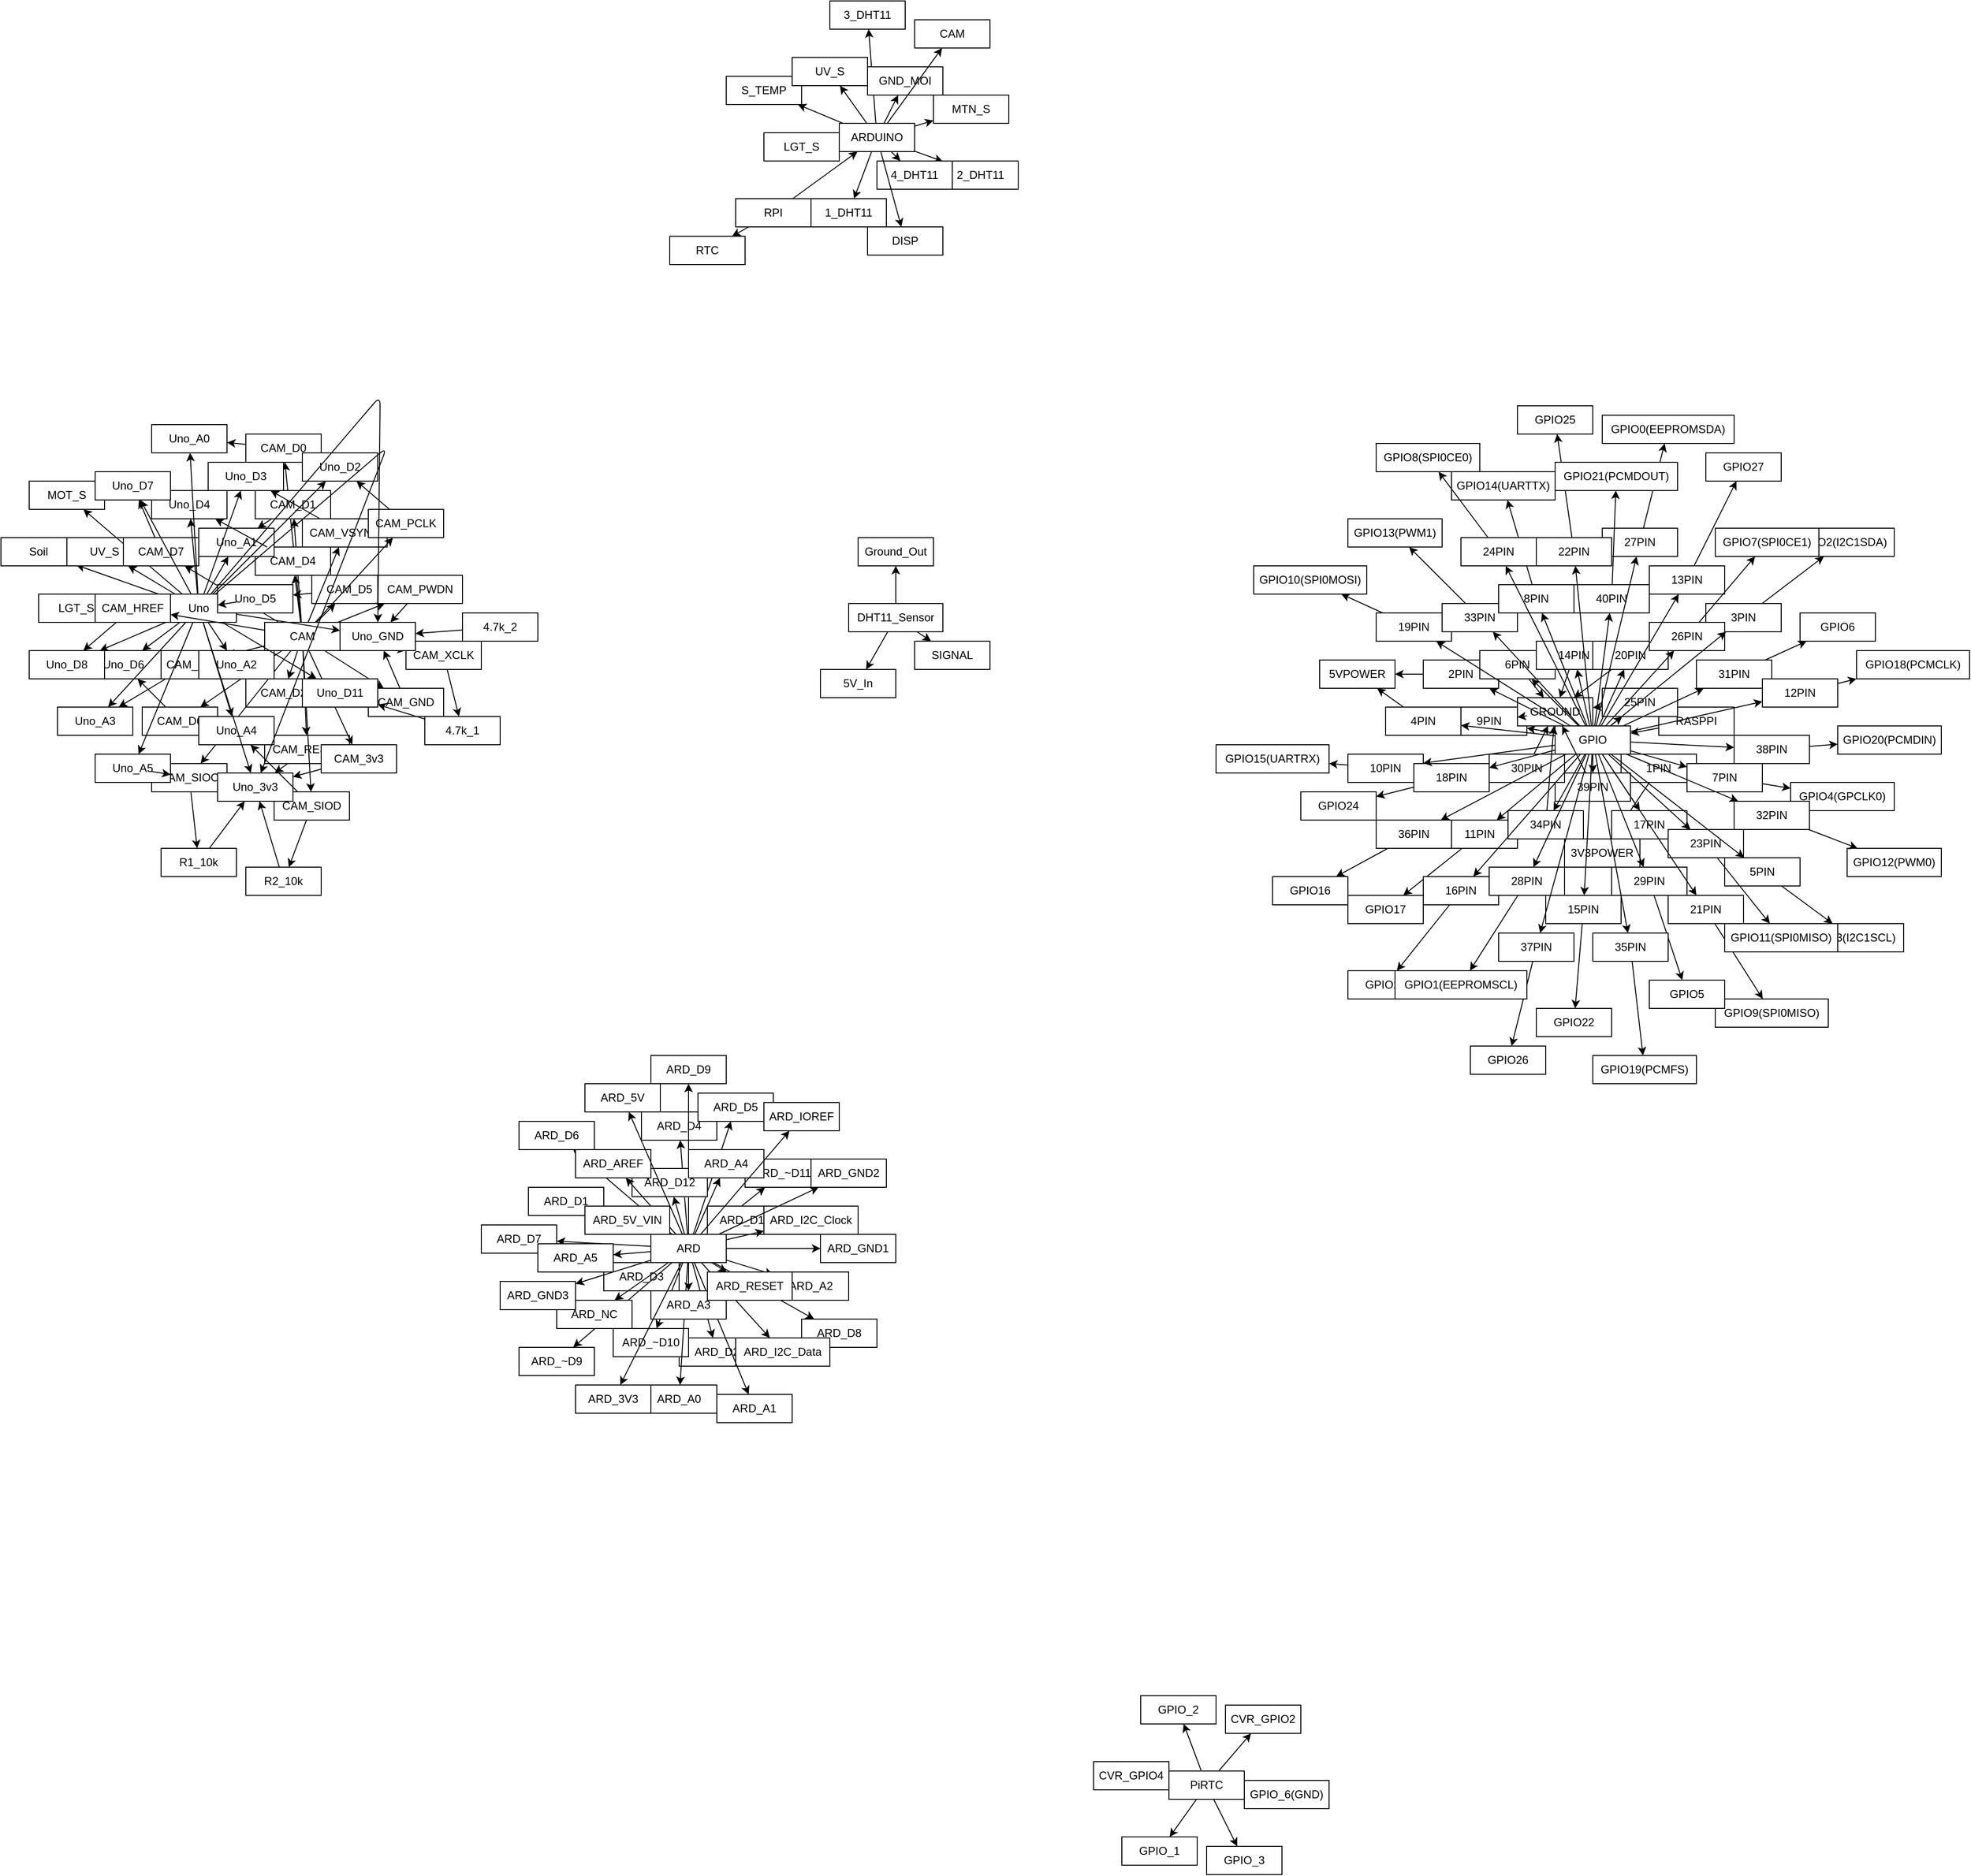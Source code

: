 <mxfile version="14.4.4" type="github">
  <diagram id="svGD0Zl9XuY4tjJWS1zV" name="Page-1">
    <mxGraphModel dx="4010" dy="2667" grid="1" gridSize="10" guides="1" tooltips="1" connect="1" arrows="1" fold="1" page="1" pageScale="1" pageWidth="850" pageHeight="1100" math="0" shadow="0">
      <root>
        <mxCell id="0" />
        <mxCell id="1" parent="0" />
        <mxCell id="pqWbWPmqw7E1unRh8ar--252" value="RASPPI" style="whiteSpace=wrap;html=1;" parent="1" vertex="1">
          <mxGeometry x="1242" y="712" width="80" height="30" as="geometry" />
        </mxCell>
        <mxCell id="pqWbWPmqw7E1unRh8ar--253" value="GPIO" style="whiteSpace=wrap;html=1;" parent="1" vertex="1">
          <mxGeometry x="1132" y="732" width="80" height="30" as="geometry" />
        </mxCell>
        <mxCell id="pqWbWPmqw7E1unRh8ar--254" value="" style="noEdgeStyle=1;edgeStyle=orthogonalEdgeStyle;" parent="1" source="pqWbWPmqw7E1unRh8ar--252" target="pqWbWPmqw7E1unRh8ar--253" edge="1">
          <mxGeometry x="-6753" y="-397" as="geometry" />
        </mxCell>
        <mxCell id="pqWbWPmqw7E1unRh8ar--255" value="1PIN" style="whiteSpace=wrap;html=1;" parent="1" vertex="1">
          <mxGeometry x="1202" y="762" width="80" height="30" as="geometry" />
        </mxCell>
        <mxCell id="pqWbWPmqw7E1unRh8ar--256" value="3V3POWER" style="whiteSpace=wrap;html=1;" parent="1" vertex="1">
          <mxGeometry x="1142" y="852" width="80" height="30" as="geometry" />
        </mxCell>
        <mxCell id="pqWbWPmqw7E1unRh8ar--257" value="" style="noEdgeStyle=1;edgeStyle=orthogonalEdgeStyle;" parent="1" source="pqWbWPmqw7E1unRh8ar--255" target="pqWbWPmqw7E1unRh8ar--256" edge="1">
          <mxGeometry x="-6753" y="-397" as="geometry" />
        </mxCell>
        <mxCell id="pqWbWPmqw7E1unRh8ar--258" value="3PIN" style="whiteSpace=wrap;html=1;" parent="1" vertex="1">
          <mxGeometry x="1292" y="602" width="80" height="30" as="geometry" />
        </mxCell>
        <mxCell id="pqWbWPmqw7E1unRh8ar--259" value="GPIO2(I2C1SDA)" style="whiteSpace=wrap;html=1;" parent="1" vertex="1">
          <mxGeometry x="1382" y="522" width="110" height="30" as="geometry" />
        </mxCell>
        <mxCell id="pqWbWPmqw7E1unRh8ar--260" value="" style="noEdgeStyle=1;edgeStyle=orthogonalEdgeStyle;" parent="1" source="pqWbWPmqw7E1unRh8ar--258" target="pqWbWPmqw7E1unRh8ar--259" edge="1">
          <mxGeometry x="-6753" y="-397" as="geometry" />
        </mxCell>
        <mxCell id="pqWbWPmqw7E1unRh8ar--261" value="5PIN" style="whiteSpace=wrap;html=1;" parent="1" vertex="1">
          <mxGeometry x="1312" y="872" width="80" height="30" as="geometry" />
        </mxCell>
        <mxCell id="pqWbWPmqw7E1unRh8ar--262" value="GPIO3(I2C1SCL)" style="whiteSpace=wrap;html=1;" parent="1" vertex="1">
          <mxGeometry x="1392" y="942" width="110" height="30" as="geometry" />
        </mxCell>
        <mxCell id="pqWbWPmqw7E1unRh8ar--263" value="" style="noEdgeStyle=1;edgeStyle=orthogonalEdgeStyle;" parent="1" source="pqWbWPmqw7E1unRh8ar--261" target="pqWbWPmqw7E1unRh8ar--262" edge="1">
          <mxGeometry x="-6753" y="-397" as="geometry" />
        </mxCell>
        <mxCell id="pqWbWPmqw7E1unRh8ar--264" value="7PIN" style="whiteSpace=wrap;html=1;" parent="1" vertex="1">
          <mxGeometry x="1272" y="772" width="80" height="30" as="geometry" />
        </mxCell>
        <mxCell id="pqWbWPmqw7E1unRh8ar--265" value="GPIO4(GPCLK0)" style="whiteSpace=wrap;html=1;" parent="1" vertex="1">
          <mxGeometry x="1382" y="792" width="110" height="30" as="geometry" />
        </mxCell>
        <mxCell id="pqWbWPmqw7E1unRh8ar--266" value="" style="noEdgeStyle=1;edgeStyle=orthogonalEdgeStyle;" parent="1" source="pqWbWPmqw7E1unRh8ar--264" target="pqWbWPmqw7E1unRh8ar--265" edge="1">
          <mxGeometry x="-6753" y="-397" as="geometry" />
        </mxCell>
        <mxCell id="pqWbWPmqw7E1unRh8ar--267" value="9PIN" style="whiteSpace=wrap;html=1;" parent="1" vertex="1">
          <mxGeometry x="1022" y="712" width="80" height="30" as="geometry" />
        </mxCell>
        <mxCell id="pqWbWPmqw7E1unRh8ar--268" value="GROUND" style="whiteSpace=wrap;html=1;" parent="1" vertex="1">
          <mxGeometry x="1092" y="702" width="80" height="30" as="geometry" />
        </mxCell>
        <mxCell id="pqWbWPmqw7E1unRh8ar--269" value="" style="noEdgeStyle=1;edgeStyle=orthogonalEdgeStyle;" parent="1" source="pqWbWPmqw7E1unRh8ar--267" target="pqWbWPmqw7E1unRh8ar--268" edge="1">
          <mxGeometry x="-6753" y="-397" as="geometry" />
        </mxCell>
        <mxCell id="pqWbWPmqw7E1unRh8ar--270" value="11PIN" style="whiteSpace=wrap;html=1;" parent="1" vertex="1">
          <mxGeometry x="1012" y="832" width="80" height="30" as="geometry" />
        </mxCell>
        <mxCell id="pqWbWPmqw7E1unRh8ar--271" value="GPIO17" style="whiteSpace=wrap;html=1;" parent="1" vertex="1">
          <mxGeometry x="912" y="912" width="80" height="30" as="geometry" />
        </mxCell>
        <mxCell id="pqWbWPmqw7E1unRh8ar--272" value="" style="noEdgeStyle=1;edgeStyle=orthogonalEdgeStyle;" parent="1" source="pqWbWPmqw7E1unRh8ar--270" target="pqWbWPmqw7E1unRh8ar--271" edge="1">
          <mxGeometry x="-6753" y="-397" as="geometry" />
        </mxCell>
        <mxCell id="pqWbWPmqw7E1unRh8ar--273" value="13PIN" style="whiteSpace=wrap;html=1;" parent="1" vertex="1">
          <mxGeometry x="1232" y="562" width="80" height="30" as="geometry" />
        </mxCell>
        <mxCell id="pqWbWPmqw7E1unRh8ar--274" value="GPIO27" style="whiteSpace=wrap;html=1;" parent="1" vertex="1">
          <mxGeometry x="1292" y="442" width="80" height="30" as="geometry" />
        </mxCell>
        <mxCell id="pqWbWPmqw7E1unRh8ar--275" value="" style="noEdgeStyle=1;edgeStyle=orthogonalEdgeStyle;" parent="1" source="pqWbWPmqw7E1unRh8ar--273" target="pqWbWPmqw7E1unRh8ar--274" edge="1">
          <mxGeometry x="-6753" y="-397" as="geometry" />
        </mxCell>
        <mxCell id="pqWbWPmqw7E1unRh8ar--276" value="15PIN" style="whiteSpace=wrap;html=1;" parent="1" vertex="1">
          <mxGeometry x="1122" y="912" width="80" height="30" as="geometry" />
        </mxCell>
        <mxCell id="pqWbWPmqw7E1unRh8ar--277" value="GPIO22" style="whiteSpace=wrap;html=1;" parent="1" vertex="1">
          <mxGeometry x="1112" y="1032" width="80" height="30" as="geometry" />
        </mxCell>
        <mxCell id="pqWbWPmqw7E1unRh8ar--278" value="" style="noEdgeStyle=1;edgeStyle=orthogonalEdgeStyle;" parent="1" source="pqWbWPmqw7E1unRh8ar--276" target="pqWbWPmqw7E1unRh8ar--277" edge="1">
          <mxGeometry x="-6753" y="-397" as="geometry" />
        </mxCell>
        <mxCell id="pqWbWPmqw7E1unRh8ar--279" value="17PIN" style="whiteSpace=wrap;html=1;" parent="1" vertex="1">
          <mxGeometry x="1192" y="822" width="80" height="30" as="geometry" />
        </mxCell>
        <mxCell id="pqWbWPmqw7E1unRh8ar--280" value="" style="noEdgeStyle=1;" parent="1" source="pqWbWPmqw7E1unRh8ar--279" target="pqWbWPmqw7E1unRh8ar--256" edge="1">
          <mxGeometry x="-6753" y="-397" as="geometry" />
        </mxCell>
        <mxCell id="pqWbWPmqw7E1unRh8ar--281" value="19PIN" style="whiteSpace=wrap;html=1;" parent="1" vertex="1">
          <mxGeometry x="942" y="612" width="80" height="30" as="geometry" />
        </mxCell>
        <mxCell id="pqWbWPmqw7E1unRh8ar--282" value="GPIO10(SPI0MOSI)" style="whiteSpace=wrap;html=1;" parent="1" vertex="1">
          <mxGeometry x="812" y="562" width="120" height="30" as="geometry" />
        </mxCell>
        <mxCell id="pqWbWPmqw7E1unRh8ar--283" value="" style="noEdgeStyle=1;edgeStyle=orthogonalEdgeStyle;" parent="1" source="pqWbWPmqw7E1unRh8ar--281" target="pqWbWPmqw7E1unRh8ar--282" edge="1">
          <mxGeometry x="-6753" y="-397" as="geometry" />
        </mxCell>
        <mxCell id="pqWbWPmqw7E1unRh8ar--284" value="21PIN" style="whiteSpace=wrap;html=1;" parent="1" vertex="1">
          <mxGeometry x="1252" y="912" width="80" height="30" as="geometry" />
        </mxCell>
        <mxCell id="pqWbWPmqw7E1unRh8ar--285" value="GPIO9(SPI0MISO)" style="whiteSpace=wrap;html=1;" parent="1" vertex="1">
          <mxGeometry x="1302" y="1022" width="120" height="30" as="geometry" />
        </mxCell>
        <mxCell id="pqWbWPmqw7E1unRh8ar--286" value="" style="noEdgeStyle=1;edgeStyle=orthogonalEdgeStyle;" parent="1" source="pqWbWPmqw7E1unRh8ar--284" target="pqWbWPmqw7E1unRh8ar--285" edge="1">
          <mxGeometry x="-6753" y="-397" as="geometry" />
        </mxCell>
        <mxCell id="pqWbWPmqw7E1unRh8ar--287" value="23PIN" style="whiteSpace=wrap;html=1;" parent="1" vertex="1">
          <mxGeometry x="1252" y="842" width="80" height="30" as="geometry" />
        </mxCell>
        <mxCell id="pqWbWPmqw7E1unRh8ar--288" value="GPIO11(SPI0MISO)" style="whiteSpace=wrap;html=1;" parent="1" vertex="1">
          <mxGeometry x="1312" y="942" width="120" height="30" as="geometry" />
        </mxCell>
        <mxCell id="pqWbWPmqw7E1unRh8ar--289" value="" style="noEdgeStyle=1;edgeStyle=orthogonalEdgeStyle;" parent="1" source="pqWbWPmqw7E1unRh8ar--287" target="pqWbWPmqw7E1unRh8ar--288" edge="1">
          <mxGeometry x="-6753" y="-397" as="geometry" />
        </mxCell>
        <mxCell id="pqWbWPmqw7E1unRh8ar--290" value="25PIN" style="whiteSpace=wrap;html=1;" parent="1" vertex="1">
          <mxGeometry x="1182" y="692" width="80" height="30" as="geometry" />
        </mxCell>
        <mxCell id="pqWbWPmqw7E1unRh8ar--291" value="" style="noEdgeStyle=1;" parent="1" source="pqWbWPmqw7E1unRh8ar--290" target="pqWbWPmqw7E1unRh8ar--268" edge="1">
          <mxGeometry x="-6753" y="-397" as="geometry" />
        </mxCell>
        <mxCell id="pqWbWPmqw7E1unRh8ar--292" value="27PIN" style="whiteSpace=wrap;html=1;" parent="1" vertex="1">
          <mxGeometry x="1182" y="522" width="80" height="30" as="geometry" />
        </mxCell>
        <mxCell id="pqWbWPmqw7E1unRh8ar--293" value="GPIO0(EEPROMSDA)" style="whiteSpace=wrap;html=1;" parent="1" vertex="1">
          <mxGeometry x="1182" y="402" width="140" height="30" as="geometry" />
        </mxCell>
        <mxCell id="pqWbWPmqw7E1unRh8ar--294" value="" style="noEdgeStyle=1;edgeStyle=orthogonalEdgeStyle;" parent="1" source="pqWbWPmqw7E1unRh8ar--292" target="pqWbWPmqw7E1unRh8ar--293" edge="1">
          <mxGeometry x="-6753" y="-397" as="geometry" />
        </mxCell>
        <mxCell id="pqWbWPmqw7E1unRh8ar--295" value="29PIN" style="whiteSpace=wrap;html=1;" parent="1" vertex="1">
          <mxGeometry x="1192" y="882" width="80" height="30" as="geometry" />
        </mxCell>
        <mxCell id="pqWbWPmqw7E1unRh8ar--296" value="GPIO5" style="whiteSpace=wrap;html=1;" parent="1" vertex="1">
          <mxGeometry x="1232" y="1002" width="80" height="30" as="geometry" />
        </mxCell>
        <mxCell id="pqWbWPmqw7E1unRh8ar--297" value="" style="noEdgeStyle=1;edgeStyle=orthogonalEdgeStyle;" parent="1" source="pqWbWPmqw7E1unRh8ar--295" target="pqWbWPmqw7E1unRh8ar--296" edge="1">
          <mxGeometry x="-6753" y="-397" as="geometry" />
        </mxCell>
        <mxCell id="pqWbWPmqw7E1unRh8ar--298" value="31PIN" style="whiteSpace=wrap;html=1;" parent="1" vertex="1">
          <mxGeometry x="1282" y="662" width="80" height="30" as="geometry" />
        </mxCell>
        <mxCell id="pqWbWPmqw7E1unRh8ar--299" value="GPIO6" style="whiteSpace=wrap;html=1;" parent="1" vertex="1">
          <mxGeometry x="1392" y="612" width="80" height="30" as="geometry" />
        </mxCell>
        <mxCell id="pqWbWPmqw7E1unRh8ar--300" value="" style="noEdgeStyle=1;edgeStyle=orthogonalEdgeStyle;" parent="1" source="pqWbWPmqw7E1unRh8ar--298" target="pqWbWPmqw7E1unRh8ar--299" edge="1">
          <mxGeometry x="-6753" y="-397" as="geometry" />
        </mxCell>
        <mxCell id="pqWbWPmqw7E1unRh8ar--301" value="33PIN" style="whiteSpace=wrap;html=1;" parent="1" vertex="1">
          <mxGeometry x="1012" y="602" width="80" height="30" as="geometry" />
        </mxCell>
        <mxCell id="pqWbWPmqw7E1unRh8ar--302" value="GPIO13(PWM1)" style="whiteSpace=wrap;html=1;" parent="1" vertex="1">
          <mxGeometry x="912" y="512" width="100" height="30" as="geometry" />
        </mxCell>
        <mxCell id="pqWbWPmqw7E1unRh8ar--303" value="" style="noEdgeStyle=1;edgeStyle=orthogonalEdgeStyle;" parent="1" source="pqWbWPmqw7E1unRh8ar--301" target="pqWbWPmqw7E1unRh8ar--302" edge="1">
          <mxGeometry x="-6753" y="-397" as="geometry" />
        </mxCell>
        <mxCell id="pqWbWPmqw7E1unRh8ar--304" value="35PIN" style="whiteSpace=wrap;html=1;" parent="1" vertex="1">
          <mxGeometry x="1172" y="952" width="80" height="30" as="geometry" />
        </mxCell>
        <mxCell id="pqWbWPmqw7E1unRh8ar--305" value="GPIO19(PCMFS)" style="whiteSpace=wrap;html=1;" parent="1" vertex="1">
          <mxGeometry x="1172" y="1082" width="110" height="30" as="geometry" />
        </mxCell>
        <mxCell id="pqWbWPmqw7E1unRh8ar--306" value="" style="noEdgeStyle=1;edgeStyle=orthogonalEdgeStyle;" parent="1" source="pqWbWPmqw7E1unRh8ar--304" target="pqWbWPmqw7E1unRh8ar--305" edge="1">
          <mxGeometry x="-6753" y="-397" as="geometry" />
        </mxCell>
        <mxCell id="pqWbWPmqw7E1unRh8ar--307" value="37PIN" style="whiteSpace=wrap;html=1;" parent="1" vertex="1">
          <mxGeometry x="1072" y="952" width="80" height="30" as="geometry" />
        </mxCell>
        <mxCell id="pqWbWPmqw7E1unRh8ar--308" value="GPIO26" style="whiteSpace=wrap;html=1;" parent="1" vertex="1">
          <mxGeometry x="1042" y="1072" width="80" height="30" as="geometry" />
        </mxCell>
        <mxCell id="pqWbWPmqw7E1unRh8ar--309" value="" style="noEdgeStyle=1;edgeStyle=orthogonalEdgeStyle;" parent="1" source="pqWbWPmqw7E1unRh8ar--307" target="pqWbWPmqw7E1unRh8ar--308" edge="1">
          <mxGeometry x="-6753" y="-397" as="geometry" />
        </mxCell>
        <mxCell id="pqWbWPmqw7E1unRh8ar--310" value="39PIN" style="whiteSpace=wrap;html=1;" parent="1" vertex="1">
          <mxGeometry x="1132" y="782" width="80" height="30" as="geometry" />
        </mxCell>
        <mxCell id="pqWbWPmqw7E1unRh8ar--311" value="" style="noEdgeStyle=1;" parent="1" source="pqWbWPmqw7E1unRh8ar--310" target="pqWbWPmqw7E1unRh8ar--268" edge="1">
          <mxGeometry x="-6753" y="-397" as="geometry" />
        </mxCell>
        <mxCell id="pqWbWPmqw7E1unRh8ar--312" value="2PIN" style="whiteSpace=wrap;html=1;" parent="1" vertex="1">
          <mxGeometry x="992" y="662" width="80" height="30" as="geometry" />
        </mxCell>
        <mxCell id="pqWbWPmqw7E1unRh8ar--313" value="5VPOWER" style="whiteSpace=wrap;html=1;" parent="1" vertex="1">
          <mxGeometry x="882" y="662" width="80" height="30" as="geometry" />
        </mxCell>
        <mxCell id="pqWbWPmqw7E1unRh8ar--314" value="" style="noEdgeStyle=1;edgeStyle=orthogonalEdgeStyle;" parent="1" source="pqWbWPmqw7E1unRh8ar--312" target="pqWbWPmqw7E1unRh8ar--313" edge="1">
          <mxGeometry x="-6753" y="-397" as="geometry" />
        </mxCell>
        <mxCell id="pqWbWPmqw7E1unRh8ar--315" value="4PIN" style="whiteSpace=wrap;html=1;" parent="1" vertex="1">
          <mxGeometry x="952" y="712" width="80" height="30" as="geometry" />
        </mxCell>
        <mxCell id="pqWbWPmqw7E1unRh8ar--316" value="" style="noEdgeStyle=1;" parent="1" source="pqWbWPmqw7E1unRh8ar--315" target="pqWbWPmqw7E1unRh8ar--313" edge="1">
          <mxGeometry x="-6753" y="-397" as="geometry" />
        </mxCell>
        <mxCell id="pqWbWPmqw7E1unRh8ar--317" value="6PIN" style="whiteSpace=wrap;html=1;" parent="1" vertex="1">
          <mxGeometry x="1052" y="652" width="80" height="30" as="geometry" />
        </mxCell>
        <mxCell id="pqWbWPmqw7E1unRh8ar--318" value="" style="noEdgeStyle=1;" parent="1" source="pqWbWPmqw7E1unRh8ar--317" target="pqWbWPmqw7E1unRh8ar--268" edge="1">
          <mxGeometry x="-6753" y="-397" as="geometry" />
        </mxCell>
        <mxCell id="pqWbWPmqw7E1unRh8ar--319" value="8PIN" style="whiteSpace=wrap;html=1;" parent="1" vertex="1">
          <mxGeometry x="1072" y="582" width="80" height="30" as="geometry" />
        </mxCell>
        <mxCell id="pqWbWPmqw7E1unRh8ar--320" value="GPIO14(UARTTX)" style="whiteSpace=wrap;html=1;" parent="1" vertex="1">
          <mxGeometry x="1022" y="462" width="110" height="30" as="geometry" />
        </mxCell>
        <mxCell id="pqWbWPmqw7E1unRh8ar--321" value="" style="noEdgeStyle=1;edgeStyle=orthogonalEdgeStyle;" parent="1" source="pqWbWPmqw7E1unRh8ar--319" target="pqWbWPmqw7E1unRh8ar--320" edge="1">
          <mxGeometry x="-6753" y="-397" as="geometry" />
        </mxCell>
        <mxCell id="pqWbWPmqw7E1unRh8ar--322" value="10PIN" style="whiteSpace=wrap;html=1;" parent="1" vertex="1">
          <mxGeometry x="912" y="762" width="80" height="30" as="geometry" />
        </mxCell>
        <mxCell id="pqWbWPmqw7E1unRh8ar--323" value="GPIO15(UARTRX)" style="whiteSpace=wrap;html=1;" parent="1" vertex="1">
          <mxGeometry x="772" y="752" width="120" height="30" as="geometry" />
        </mxCell>
        <mxCell id="pqWbWPmqw7E1unRh8ar--324" value="" style="noEdgeStyle=1;edgeStyle=orthogonalEdgeStyle;" parent="1" source="pqWbWPmqw7E1unRh8ar--322" target="pqWbWPmqw7E1unRh8ar--323" edge="1">
          <mxGeometry x="-6753" y="-397" as="geometry" />
        </mxCell>
        <mxCell id="pqWbWPmqw7E1unRh8ar--325" value="12PIN" style="whiteSpace=wrap;html=1;" parent="1" vertex="1">
          <mxGeometry x="1352" y="682" width="80" height="30" as="geometry" />
        </mxCell>
        <mxCell id="pqWbWPmqw7E1unRh8ar--326" value="GPIO18(PCMCLK)" style="whiteSpace=wrap;html=1;" parent="1" vertex="1">
          <mxGeometry x="1452" y="652" width="120" height="30" as="geometry" />
        </mxCell>
        <mxCell id="pqWbWPmqw7E1unRh8ar--327" value="" style="noEdgeStyle=1;edgeStyle=orthogonalEdgeStyle;" parent="1" source="pqWbWPmqw7E1unRh8ar--325" target="pqWbWPmqw7E1unRh8ar--326" edge="1">
          <mxGeometry x="-6753" y="-397" as="geometry" />
        </mxCell>
        <mxCell id="pqWbWPmqw7E1unRh8ar--328" value="14PIN" style="whiteSpace=wrap;html=1;" parent="1" vertex="1">
          <mxGeometry x="1112" y="642" width="80" height="30" as="geometry" />
        </mxCell>
        <mxCell id="pqWbWPmqw7E1unRh8ar--329" value="" style="noEdgeStyle=1;" parent="1" source="pqWbWPmqw7E1unRh8ar--328" target="pqWbWPmqw7E1unRh8ar--268" edge="1">
          <mxGeometry x="-6753" y="-397" as="geometry" />
        </mxCell>
        <mxCell id="pqWbWPmqw7E1unRh8ar--330" value="16PIN" style="whiteSpace=wrap;html=1;" parent="1" vertex="1">
          <mxGeometry x="992" y="892" width="80" height="30" as="geometry" />
        </mxCell>
        <mxCell id="pqWbWPmqw7E1unRh8ar--331" value="GPIO23" style="whiteSpace=wrap;html=1;" parent="1" vertex="1">
          <mxGeometry x="912" y="992" width="80" height="30" as="geometry" />
        </mxCell>
        <mxCell id="pqWbWPmqw7E1unRh8ar--332" value="" style="noEdgeStyle=1;edgeStyle=orthogonalEdgeStyle;" parent="1" source="pqWbWPmqw7E1unRh8ar--330" target="pqWbWPmqw7E1unRh8ar--331" edge="1">
          <mxGeometry x="-6753" y="-397" as="geometry" />
        </mxCell>
        <mxCell id="pqWbWPmqw7E1unRh8ar--333" value="18PIN" style="whiteSpace=wrap;html=1;" parent="1" vertex="1">
          <mxGeometry x="982" y="772" width="80" height="30" as="geometry" />
        </mxCell>
        <mxCell id="pqWbWPmqw7E1unRh8ar--334" value="GPIO24" style="whiteSpace=wrap;html=1;" parent="1" vertex="1">
          <mxGeometry x="862" y="802" width="80" height="30" as="geometry" />
        </mxCell>
        <mxCell id="pqWbWPmqw7E1unRh8ar--335" value="" style="noEdgeStyle=1;edgeStyle=orthogonalEdgeStyle;" parent="1" source="pqWbWPmqw7E1unRh8ar--333" target="pqWbWPmqw7E1unRh8ar--334" edge="1">
          <mxGeometry x="-6753" y="-397" as="geometry" />
        </mxCell>
        <mxCell id="pqWbWPmqw7E1unRh8ar--336" value="20PIN" style="whiteSpace=wrap;html=1;" parent="1" vertex="1">
          <mxGeometry x="1172" y="642" width="80" height="30" as="geometry" />
        </mxCell>
        <mxCell id="pqWbWPmqw7E1unRh8ar--337" value="" style="noEdgeStyle=1;" parent="1" source="pqWbWPmqw7E1unRh8ar--336" target="pqWbWPmqw7E1unRh8ar--268" edge="1">
          <mxGeometry x="-6753" y="-397" as="geometry" />
        </mxCell>
        <mxCell id="pqWbWPmqw7E1unRh8ar--338" value="22PIN" style="whiteSpace=wrap;html=1;" parent="1" vertex="1">
          <mxGeometry x="1112" y="532" width="80" height="30" as="geometry" />
        </mxCell>
        <mxCell id="pqWbWPmqw7E1unRh8ar--339" value="GPIO25" style="whiteSpace=wrap;html=1;" parent="1" vertex="1">
          <mxGeometry x="1092" y="392" width="80" height="30" as="geometry" />
        </mxCell>
        <mxCell id="pqWbWPmqw7E1unRh8ar--340" value="" style="noEdgeStyle=1;edgeStyle=orthogonalEdgeStyle;" parent="1" source="pqWbWPmqw7E1unRh8ar--338" target="pqWbWPmqw7E1unRh8ar--339" edge="1">
          <mxGeometry x="-6753" y="-397" as="geometry" />
        </mxCell>
        <mxCell id="pqWbWPmqw7E1unRh8ar--341" value="24PIN" style="whiteSpace=wrap;html=1;" parent="1" vertex="1">
          <mxGeometry x="1032" y="532" width="80" height="30" as="geometry" />
        </mxCell>
        <mxCell id="pqWbWPmqw7E1unRh8ar--342" value="GPIO8(SPI0CE0)" style="whiteSpace=wrap;html=1;" parent="1" vertex="1">
          <mxGeometry x="942" y="432" width="110" height="30" as="geometry" />
        </mxCell>
        <mxCell id="pqWbWPmqw7E1unRh8ar--343" value="" style="noEdgeStyle=1;edgeStyle=orthogonalEdgeStyle;" parent="1" source="pqWbWPmqw7E1unRh8ar--341" target="pqWbWPmqw7E1unRh8ar--342" edge="1">
          <mxGeometry x="-6753" y="-397" as="geometry" />
        </mxCell>
        <mxCell id="pqWbWPmqw7E1unRh8ar--344" value="26PIN" style="whiteSpace=wrap;html=1;" parent="1" vertex="1">
          <mxGeometry x="1232" y="622" width="80" height="30" as="geometry" />
        </mxCell>
        <mxCell id="pqWbWPmqw7E1unRh8ar--345" value="GPIO7(SPI0CE1)" style="whiteSpace=wrap;html=1;" parent="1" vertex="1">
          <mxGeometry x="1302" y="522" width="110" height="30" as="geometry" />
        </mxCell>
        <mxCell id="pqWbWPmqw7E1unRh8ar--346" value="" style="noEdgeStyle=1;edgeStyle=orthogonalEdgeStyle;" parent="1" source="pqWbWPmqw7E1unRh8ar--344" target="pqWbWPmqw7E1unRh8ar--345" edge="1">
          <mxGeometry x="-6753" y="-397" as="geometry" />
        </mxCell>
        <mxCell id="pqWbWPmqw7E1unRh8ar--347" value="28PIN" style="whiteSpace=wrap;html=1;" parent="1" vertex="1">
          <mxGeometry x="1062" y="882" width="80" height="30" as="geometry" />
        </mxCell>
        <mxCell id="pqWbWPmqw7E1unRh8ar--348" value="GPIO1(EEPROMSCL)" style="whiteSpace=wrap;html=1;" parent="1" vertex="1">
          <mxGeometry x="962" y="992" width="140" height="30" as="geometry" />
        </mxCell>
        <mxCell id="pqWbWPmqw7E1unRh8ar--349" value="" style="noEdgeStyle=1;edgeStyle=orthogonalEdgeStyle;" parent="1" source="pqWbWPmqw7E1unRh8ar--347" target="pqWbWPmqw7E1unRh8ar--348" edge="1">
          <mxGeometry x="-6753" y="-397" as="geometry" />
        </mxCell>
        <mxCell id="pqWbWPmqw7E1unRh8ar--350" value="30PIN" style="whiteSpace=wrap;html=1;" parent="1" vertex="1">
          <mxGeometry x="1062" y="762" width="80" height="30" as="geometry" />
        </mxCell>
        <mxCell id="pqWbWPmqw7E1unRh8ar--351" value="" style="noEdgeStyle=1;" parent="1" source="pqWbWPmqw7E1unRh8ar--350" target="pqWbWPmqw7E1unRh8ar--268" edge="1">
          <mxGeometry x="-6753" y="-397" as="geometry" />
        </mxCell>
        <mxCell id="pqWbWPmqw7E1unRh8ar--352" value="32PIN" style="whiteSpace=wrap;html=1;" parent="1" vertex="1">
          <mxGeometry x="1322" y="812" width="80" height="30" as="geometry" />
        </mxCell>
        <mxCell id="pqWbWPmqw7E1unRh8ar--353" value="GPIO12(PWM0)" style="whiteSpace=wrap;html=1;" parent="1" vertex="1">
          <mxGeometry x="1442" y="862" width="100" height="30" as="geometry" />
        </mxCell>
        <mxCell id="pqWbWPmqw7E1unRh8ar--354" value="" style="noEdgeStyle=1;edgeStyle=orthogonalEdgeStyle;" parent="1" source="pqWbWPmqw7E1unRh8ar--352" target="pqWbWPmqw7E1unRh8ar--353" edge="1">
          <mxGeometry x="-6753" y="-397" as="geometry" />
        </mxCell>
        <mxCell id="pqWbWPmqw7E1unRh8ar--355" value="34PIN" style="whiteSpace=wrap;html=1;" parent="1" vertex="1">
          <mxGeometry x="1082" y="822" width="80" height="30" as="geometry" />
        </mxCell>
        <mxCell id="pqWbWPmqw7E1unRh8ar--356" value="" style="noEdgeStyle=1;" parent="1" source="pqWbWPmqw7E1unRh8ar--355" target="pqWbWPmqw7E1unRh8ar--268" edge="1">
          <mxGeometry x="-6753" y="-397" as="geometry" />
        </mxCell>
        <mxCell id="pqWbWPmqw7E1unRh8ar--357" value="36PIN" style="whiteSpace=wrap;html=1;" parent="1" vertex="1">
          <mxGeometry x="942" y="832" width="80" height="30" as="geometry" />
        </mxCell>
        <mxCell id="pqWbWPmqw7E1unRh8ar--358" value="GPIO16" style="whiteSpace=wrap;html=1;" parent="1" vertex="1">
          <mxGeometry x="832" y="892" width="80" height="30" as="geometry" />
        </mxCell>
        <mxCell id="pqWbWPmqw7E1unRh8ar--359" value="" style="noEdgeStyle=1;edgeStyle=orthogonalEdgeStyle;" parent="1" source="pqWbWPmqw7E1unRh8ar--357" target="pqWbWPmqw7E1unRh8ar--358" edge="1">
          <mxGeometry x="-6753" y="-397" as="geometry" />
        </mxCell>
        <mxCell id="pqWbWPmqw7E1unRh8ar--360" value="38PIN" style="whiteSpace=wrap;html=1;" parent="1" vertex="1">
          <mxGeometry x="1322" y="742" width="80" height="30" as="geometry" />
        </mxCell>
        <mxCell id="pqWbWPmqw7E1unRh8ar--361" value="GPIO20(PCMDIN)" style="whiteSpace=wrap;html=1;" parent="1" vertex="1">
          <mxGeometry x="1432" y="732" width="110" height="30" as="geometry" />
        </mxCell>
        <mxCell id="pqWbWPmqw7E1unRh8ar--362" value="" style="noEdgeStyle=1;edgeStyle=orthogonalEdgeStyle;" parent="1" source="pqWbWPmqw7E1unRh8ar--360" target="pqWbWPmqw7E1unRh8ar--361" edge="1">
          <mxGeometry x="-6753" y="-397" as="geometry" />
        </mxCell>
        <mxCell id="pqWbWPmqw7E1unRh8ar--363" value="40PIN" style="whiteSpace=wrap;html=1;" parent="1" vertex="1">
          <mxGeometry x="1152" y="582" width="80" height="30" as="geometry" />
        </mxCell>
        <mxCell id="pqWbWPmqw7E1unRh8ar--364" value="GPIO21(PCMDOUT)" style="whiteSpace=wrap;html=1;" parent="1" vertex="1">
          <mxGeometry x="1132" y="452" width="130" height="30" as="geometry" />
        </mxCell>
        <mxCell id="pqWbWPmqw7E1unRh8ar--365" value="" style="noEdgeStyle=1;edgeStyle=orthogonalEdgeStyle;" parent="1" source="pqWbWPmqw7E1unRh8ar--363" target="pqWbWPmqw7E1unRh8ar--364" edge="1">
          <mxGeometry x="-6753" y="-397" as="geometry" />
        </mxCell>
        <mxCell id="pqWbWPmqw7E1unRh8ar--366" value="" style="noEdgeStyle=1;edgeStyle=orthogonalEdgeStyle;" parent="1" source="pqWbWPmqw7E1unRh8ar--253" target="pqWbWPmqw7E1unRh8ar--255" edge="1">
          <mxGeometry x="-6753" y="-397" as="geometry" />
        </mxCell>
        <mxCell id="pqWbWPmqw7E1unRh8ar--367" value="" style="noEdgeStyle=1;edgeStyle=orthogonalEdgeStyle;" parent="1" source="pqWbWPmqw7E1unRh8ar--253" target="pqWbWPmqw7E1unRh8ar--258" edge="1">
          <mxGeometry x="-6753" y="-397" as="geometry" />
        </mxCell>
        <mxCell id="pqWbWPmqw7E1unRh8ar--368" value="" style="noEdgeStyle=1;edgeStyle=orthogonalEdgeStyle;" parent="1" source="pqWbWPmqw7E1unRh8ar--253" target="pqWbWPmqw7E1unRh8ar--261" edge="1">
          <mxGeometry x="-6753" y="-397" as="geometry" />
        </mxCell>
        <mxCell id="pqWbWPmqw7E1unRh8ar--369" value="" style="noEdgeStyle=1;edgeStyle=orthogonalEdgeStyle;" parent="1" source="pqWbWPmqw7E1unRh8ar--253" target="pqWbWPmqw7E1unRh8ar--264" edge="1">
          <mxGeometry x="-6753" y="-397" as="geometry" />
        </mxCell>
        <mxCell id="pqWbWPmqw7E1unRh8ar--370" value="" style="noEdgeStyle=1;edgeStyle=orthogonalEdgeStyle;" parent="1" source="pqWbWPmqw7E1unRh8ar--253" target="pqWbWPmqw7E1unRh8ar--267" edge="1">
          <mxGeometry x="-6753" y="-397" as="geometry" />
        </mxCell>
        <mxCell id="pqWbWPmqw7E1unRh8ar--371" value="" style="noEdgeStyle=1;edgeStyle=orthogonalEdgeStyle;" parent="1" source="pqWbWPmqw7E1unRh8ar--253" target="pqWbWPmqw7E1unRh8ar--270" edge="1">
          <mxGeometry x="-6753" y="-397" as="geometry" />
        </mxCell>
        <mxCell id="pqWbWPmqw7E1unRh8ar--372" value="" style="noEdgeStyle=1;edgeStyle=orthogonalEdgeStyle;" parent="1" source="pqWbWPmqw7E1unRh8ar--253" target="pqWbWPmqw7E1unRh8ar--273" edge="1">
          <mxGeometry x="-6753" y="-397" as="geometry" />
        </mxCell>
        <mxCell id="pqWbWPmqw7E1unRh8ar--373" value="" style="noEdgeStyle=1;edgeStyle=orthogonalEdgeStyle;" parent="1" source="pqWbWPmqw7E1unRh8ar--253" target="pqWbWPmqw7E1unRh8ar--276" edge="1">
          <mxGeometry x="-6753" y="-397" as="geometry" />
        </mxCell>
        <mxCell id="pqWbWPmqw7E1unRh8ar--374" value="" style="noEdgeStyle=1;edgeStyle=orthogonalEdgeStyle;" parent="1" source="pqWbWPmqw7E1unRh8ar--253" target="pqWbWPmqw7E1unRh8ar--279" edge="1">
          <mxGeometry x="-6753" y="-397" as="geometry" />
        </mxCell>
        <mxCell id="pqWbWPmqw7E1unRh8ar--375" value="" style="noEdgeStyle=1;edgeStyle=orthogonalEdgeStyle;" parent="1" source="pqWbWPmqw7E1unRh8ar--253" target="pqWbWPmqw7E1unRh8ar--281" edge="1">
          <mxGeometry x="-6753" y="-397" as="geometry" />
        </mxCell>
        <mxCell id="pqWbWPmqw7E1unRh8ar--376" value="" style="noEdgeStyle=1;edgeStyle=orthogonalEdgeStyle;" parent="1" source="pqWbWPmqw7E1unRh8ar--253" target="pqWbWPmqw7E1unRh8ar--284" edge="1">
          <mxGeometry x="-6753" y="-397" as="geometry" />
        </mxCell>
        <mxCell id="pqWbWPmqw7E1unRh8ar--377" value="" style="noEdgeStyle=1;edgeStyle=orthogonalEdgeStyle;" parent="1" source="pqWbWPmqw7E1unRh8ar--253" target="pqWbWPmqw7E1unRh8ar--287" edge="1">
          <mxGeometry x="-6753" y="-397" as="geometry" />
        </mxCell>
        <mxCell id="pqWbWPmqw7E1unRh8ar--378" value="" style="noEdgeStyle=1;edgeStyle=orthogonalEdgeStyle;" parent="1" source="pqWbWPmqw7E1unRh8ar--253" target="pqWbWPmqw7E1unRh8ar--290" edge="1">
          <mxGeometry x="-6753" y="-397" as="geometry" />
        </mxCell>
        <mxCell id="pqWbWPmqw7E1unRh8ar--379" value="" style="noEdgeStyle=1;edgeStyle=orthogonalEdgeStyle;" parent="1" source="pqWbWPmqw7E1unRh8ar--253" target="pqWbWPmqw7E1unRh8ar--292" edge="1">
          <mxGeometry x="-6753" y="-397" as="geometry" />
        </mxCell>
        <mxCell id="pqWbWPmqw7E1unRh8ar--380" value="" style="noEdgeStyle=1;edgeStyle=orthogonalEdgeStyle;" parent="1" source="pqWbWPmqw7E1unRh8ar--253" target="pqWbWPmqw7E1unRh8ar--295" edge="1">
          <mxGeometry x="-6753" y="-397" as="geometry" />
        </mxCell>
        <mxCell id="pqWbWPmqw7E1unRh8ar--381" value="" style="noEdgeStyle=1;edgeStyle=orthogonalEdgeStyle;" parent="1" source="pqWbWPmqw7E1unRh8ar--253" target="pqWbWPmqw7E1unRh8ar--298" edge="1">
          <mxGeometry x="-6753" y="-397" as="geometry" />
        </mxCell>
        <mxCell id="pqWbWPmqw7E1unRh8ar--382" value="" style="noEdgeStyle=1;edgeStyle=orthogonalEdgeStyle;" parent="1" source="pqWbWPmqw7E1unRh8ar--253" target="pqWbWPmqw7E1unRh8ar--301" edge="1">
          <mxGeometry x="-6753" y="-397" as="geometry" />
        </mxCell>
        <mxCell id="pqWbWPmqw7E1unRh8ar--383" value="" style="noEdgeStyle=1;edgeStyle=orthogonalEdgeStyle;" parent="1" source="pqWbWPmqw7E1unRh8ar--253" target="pqWbWPmqw7E1unRh8ar--304" edge="1">
          <mxGeometry x="-6753" y="-397" as="geometry" />
        </mxCell>
        <mxCell id="pqWbWPmqw7E1unRh8ar--384" value="" style="noEdgeStyle=1;edgeStyle=orthogonalEdgeStyle;" parent="1" source="pqWbWPmqw7E1unRh8ar--253" target="pqWbWPmqw7E1unRh8ar--307" edge="1">
          <mxGeometry x="-6753" y="-397" as="geometry" />
        </mxCell>
        <mxCell id="pqWbWPmqw7E1unRh8ar--385" value="" style="noEdgeStyle=1;edgeStyle=orthogonalEdgeStyle;" parent="1" source="pqWbWPmqw7E1unRh8ar--253" target="pqWbWPmqw7E1unRh8ar--310" edge="1">
          <mxGeometry x="-6753" y="-397" as="geometry" />
        </mxCell>
        <mxCell id="pqWbWPmqw7E1unRh8ar--386" value="" style="noEdgeStyle=1;edgeStyle=orthogonalEdgeStyle;" parent="1" source="pqWbWPmqw7E1unRh8ar--253" target="pqWbWPmqw7E1unRh8ar--312" edge="1">
          <mxGeometry x="-6753" y="-397" as="geometry" />
        </mxCell>
        <mxCell id="pqWbWPmqw7E1unRh8ar--387" value="" style="noEdgeStyle=1;edgeStyle=orthogonalEdgeStyle;" parent="1" source="pqWbWPmqw7E1unRh8ar--253" target="pqWbWPmqw7E1unRh8ar--315" edge="1">
          <mxGeometry x="-6753" y="-397" as="geometry" />
        </mxCell>
        <mxCell id="pqWbWPmqw7E1unRh8ar--388" value="" style="noEdgeStyle=1;edgeStyle=orthogonalEdgeStyle;" parent="1" source="pqWbWPmqw7E1unRh8ar--253" target="pqWbWPmqw7E1unRh8ar--317" edge="1">
          <mxGeometry x="-6753" y="-397" as="geometry" />
        </mxCell>
        <mxCell id="pqWbWPmqw7E1unRh8ar--389" value="" style="noEdgeStyle=1;edgeStyle=orthogonalEdgeStyle;" parent="1" source="pqWbWPmqw7E1unRh8ar--253" target="pqWbWPmqw7E1unRh8ar--319" edge="1">
          <mxGeometry x="-6753" y="-397" as="geometry" />
        </mxCell>
        <mxCell id="pqWbWPmqw7E1unRh8ar--390" value="" style="noEdgeStyle=1;edgeStyle=orthogonalEdgeStyle;" parent="1" source="pqWbWPmqw7E1unRh8ar--253" target="pqWbWPmqw7E1unRh8ar--322" edge="1">
          <mxGeometry x="-6753" y="-397" as="geometry" />
        </mxCell>
        <mxCell id="pqWbWPmqw7E1unRh8ar--391" value="" style="noEdgeStyle=1;edgeStyle=orthogonalEdgeStyle;" parent="1" source="pqWbWPmqw7E1unRh8ar--253" target="pqWbWPmqw7E1unRh8ar--325" edge="1">
          <mxGeometry x="-6753" y="-397" as="geometry" />
        </mxCell>
        <mxCell id="pqWbWPmqw7E1unRh8ar--392" value="" style="noEdgeStyle=1;edgeStyle=orthogonalEdgeStyle;" parent="1" source="pqWbWPmqw7E1unRh8ar--253" target="pqWbWPmqw7E1unRh8ar--328" edge="1">
          <mxGeometry x="-6753" y="-397" as="geometry" />
        </mxCell>
        <mxCell id="pqWbWPmqw7E1unRh8ar--393" value="" style="noEdgeStyle=1;edgeStyle=orthogonalEdgeStyle;" parent="1" source="pqWbWPmqw7E1unRh8ar--253" target="pqWbWPmqw7E1unRh8ar--330" edge="1">
          <mxGeometry x="-6753" y="-397" as="geometry" />
        </mxCell>
        <mxCell id="pqWbWPmqw7E1unRh8ar--394" value="" style="noEdgeStyle=1;edgeStyle=orthogonalEdgeStyle;" parent="1" source="pqWbWPmqw7E1unRh8ar--253" target="pqWbWPmqw7E1unRh8ar--333" edge="1">
          <mxGeometry x="-6753" y="-397" as="geometry" />
        </mxCell>
        <mxCell id="pqWbWPmqw7E1unRh8ar--395" value="" style="noEdgeStyle=1;edgeStyle=orthogonalEdgeStyle;" parent="1" source="pqWbWPmqw7E1unRh8ar--253" target="pqWbWPmqw7E1unRh8ar--336" edge="1">
          <mxGeometry x="-6753" y="-397" as="geometry" />
        </mxCell>
        <mxCell id="pqWbWPmqw7E1unRh8ar--396" value="" style="noEdgeStyle=1;edgeStyle=orthogonalEdgeStyle;" parent="1" source="pqWbWPmqw7E1unRh8ar--253" target="pqWbWPmqw7E1unRh8ar--338" edge="1">
          <mxGeometry x="-6753" y="-397" as="geometry" />
        </mxCell>
        <mxCell id="pqWbWPmqw7E1unRh8ar--397" value="" style="noEdgeStyle=1;edgeStyle=orthogonalEdgeStyle;" parent="1" source="pqWbWPmqw7E1unRh8ar--253" target="pqWbWPmqw7E1unRh8ar--341" edge="1">
          <mxGeometry x="-6753" y="-397" as="geometry" />
        </mxCell>
        <mxCell id="pqWbWPmqw7E1unRh8ar--398" value="" style="noEdgeStyle=1;edgeStyle=orthogonalEdgeStyle;" parent="1" source="pqWbWPmqw7E1unRh8ar--253" target="pqWbWPmqw7E1unRh8ar--344" edge="1">
          <mxGeometry x="-6753" y="-397" as="geometry" />
        </mxCell>
        <mxCell id="pqWbWPmqw7E1unRh8ar--399" value="" style="noEdgeStyle=1;edgeStyle=orthogonalEdgeStyle;" parent="1" source="pqWbWPmqw7E1unRh8ar--253" target="pqWbWPmqw7E1unRh8ar--347" edge="1">
          <mxGeometry x="-6753" y="-397" as="geometry" />
        </mxCell>
        <mxCell id="pqWbWPmqw7E1unRh8ar--400" value="" style="noEdgeStyle=1;edgeStyle=orthogonalEdgeStyle;" parent="1" source="pqWbWPmqw7E1unRh8ar--253" target="pqWbWPmqw7E1unRh8ar--350" edge="1">
          <mxGeometry x="-6753" y="-397" as="geometry" />
        </mxCell>
        <mxCell id="pqWbWPmqw7E1unRh8ar--401" value="" style="noEdgeStyle=1;edgeStyle=orthogonalEdgeStyle;" parent="1" source="pqWbWPmqw7E1unRh8ar--253" target="pqWbWPmqw7E1unRh8ar--352" edge="1">
          <mxGeometry x="-6753" y="-397" as="geometry" />
        </mxCell>
        <mxCell id="pqWbWPmqw7E1unRh8ar--402" value="" style="noEdgeStyle=1;edgeStyle=orthogonalEdgeStyle;" parent="1" source="pqWbWPmqw7E1unRh8ar--253" target="pqWbWPmqw7E1unRh8ar--355" edge="1">
          <mxGeometry x="-6753" y="-397" as="geometry" />
        </mxCell>
        <mxCell id="pqWbWPmqw7E1unRh8ar--403" value="" style="noEdgeStyle=1;edgeStyle=orthogonalEdgeStyle;" parent="1" source="pqWbWPmqw7E1unRh8ar--253" target="pqWbWPmqw7E1unRh8ar--357" edge="1">
          <mxGeometry x="-6753" y="-397" as="geometry" />
        </mxCell>
        <mxCell id="pqWbWPmqw7E1unRh8ar--404" value="" style="noEdgeStyle=1;edgeStyle=orthogonalEdgeStyle;" parent="1" source="pqWbWPmqw7E1unRh8ar--253" target="pqWbWPmqw7E1unRh8ar--360" edge="1">
          <mxGeometry x="-6753" y="-397" as="geometry" />
        </mxCell>
        <mxCell id="pqWbWPmqw7E1unRh8ar--405" value="" style="noEdgeStyle=1;edgeStyle=orthogonalEdgeStyle;" parent="1" source="pqWbWPmqw7E1unRh8ar--253" target="pqWbWPmqw7E1unRh8ar--363" edge="1">
          <mxGeometry x="-6753" y="-397" as="geometry" />
        </mxCell>
        <mxCell id="v3TkLxO8rTcV8y7XoOtQ-1" value="RPI" style="whiteSpace=wrap;html=1;" parent="1" vertex="1">
          <mxGeometry x="262" y="172" width="80" height="30" as="geometry" />
        </mxCell>
        <mxCell id="v3TkLxO8rTcV8y7XoOtQ-2" value="ARDUINO" style="whiteSpace=wrap;html=1;" parent="1" vertex="1">
          <mxGeometry x="372" y="92" width="80" height="30" as="geometry" />
        </mxCell>
        <mxCell id="v3TkLxO8rTcV8y7XoOtQ-3" value="" style="noEdgeStyle=1;edgeStyle=orthogonalEdgeStyle;" parent="1" source="v3TkLxO8rTcV8y7XoOtQ-1" target="v3TkLxO8rTcV8y7XoOtQ-2" edge="1">
          <mxGeometry x="-1285" y="-1596" as="geometry">
            <Array as="points" />
          </mxGeometry>
        </mxCell>
        <mxCell id="v3TkLxO8rTcV8y7XoOtQ-4" value="1_DHT11" style="whiteSpace=wrap;html=1;" parent="1" vertex="1">
          <mxGeometry x="342" y="172" width="80" height="30" as="geometry" />
        </mxCell>
        <mxCell id="v3TkLxO8rTcV8y7XoOtQ-5" value="" style="noEdgeStyle=1;edgeStyle=orthogonalEdgeStyle;" parent="1" source="v3TkLxO8rTcV8y7XoOtQ-2" target="v3TkLxO8rTcV8y7XoOtQ-4" edge="1">
          <mxGeometry x="-1285" y="-1596" as="geometry">
            <Array as="points" />
          </mxGeometry>
        </mxCell>
        <mxCell id="v3TkLxO8rTcV8y7XoOtQ-6" value="2_DHT11" style="whiteSpace=wrap;html=1;" parent="1" vertex="1">
          <mxGeometry x="482" y="132" width="80" height="30" as="geometry" />
        </mxCell>
        <mxCell id="v3TkLxO8rTcV8y7XoOtQ-7" value="" style="noEdgeStyle=1;edgeStyle=orthogonalEdgeStyle;" parent="1" source="v3TkLxO8rTcV8y7XoOtQ-2" target="v3TkLxO8rTcV8y7XoOtQ-6" edge="1">
          <mxGeometry x="-1285" y="-1596" as="geometry">
            <Array as="points" />
          </mxGeometry>
        </mxCell>
        <mxCell id="v3TkLxO8rTcV8y7XoOtQ-8" value="3_DHT11" style="whiteSpace=wrap;html=1;" parent="1" vertex="1">
          <mxGeometry x="362" y="-38" width="80" height="30" as="geometry" />
        </mxCell>
        <mxCell id="v3TkLxO8rTcV8y7XoOtQ-9" value="" style="noEdgeStyle=1;edgeStyle=orthogonalEdgeStyle;" parent="1" source="v3TkLxO8rTcV8y7XoOtQ-2" target="v3TkLxO8rTcV8y7XoOtQ-8" edge="1">
          <mxGeometry x="-1285" y="-1596" as="geometry">
            <Array as="points" />
          </mxGeometry>
        </mxCell>
        <mxCell id="v3TkLxO8rTcV8y7XoOtQ-10" value="4_DHT11" style="whiteSpace=wrap;html=1;" parent="1" vertex="1">
          <mxGeometry x="412" y="132" width="80" height="30" as="geometry" />
        </mxCell>
        <mxCell id="v3TkLxO8rTcV8y7XoOtQ-11" value="" style="noEdgeStyle=1;edgeStyle=orthogonalEdgeStyle;" parent="1" source="v3TkLxO8rTcV8y7XoOtQ-2" target="v3TkLxO8rTcV8y7XoOtQ-10" edge="1">
          <mxGeometry x="-1285" y="-1596" as="geometry">
            <Array as="points" />
          </mxGeometry>
        </mxCell>
        <mxCell id="v3TkLxO8rTcV8y7XoOtQ-12" value="GND_MOI" style="whiteSpace=wrap;html=1;" parent="1" vertex="1">
          <mxGeometry x="402" y="32" width="80" height="30" as="geometry" />
        </mxCell>
        <mxCell id="v3TkLxO8rTcV8y7XoOtQ-13" value="" style="noEdgeStyle=1;edgeStyle=orthogonalEdgeStyle;" parent="1" source="v3TkLxO8rTcV8y7XoOtQ-2" target="v3TkLxO8rTcV8y7XoOtQ-12" edge="1">
          <mxGeometry x="-1285" y="-1596" as="geometry">
            <Array as="points" />
          </mxGeometry>
        </mxCell>
        <mxCell id="v3TkLxO8rTcV8y7XoOtQ-14" value="CAM" style="whiteSpace=wrap;html=1;" parent="1" vertex="1">
          <mxGeometry x="452" y="-18" width="80" height="30" as="geometry" />
        </mxCell>
        <mxCell id="v3TkLxO8rTcV8y7XoOtQ-15" value="" style="noEdgeStyle=1;edgeStyle=orthogonalEdgeStyle;" parent="1" source="v3TkLxO8rTcV8y7XoOtQ-2" target="v3TkLxO8rTcV8y7XoOtQ-14" edge="1">
          <mxGeometry x="-1285" y="-1596" as="geometry">
            <Array as="points" />
          </mxGeometry>
        </mxCell>
        <mxCell id="v3TkLxO8rTcV8y7XoOtQ-16" value="DISP" style="whiteSpace=wrap;html=1;" parent="1" vertex="1">
          <mxGeometry x="402" y="202" width="80" height="30" as="geometry" />
        </mxCell>
        <mxCell id="v3TkLxO8rTcV8y7XoOtQ-17" value="" style="noEdgeStyle=1;edgeStyle=orthogonalEdgeStyle;" parent="1" source="v3TkLxO8rTcV8y7XoOtQ-2" target="v3TkLxO8rTcV8y7XoOtQ-16" edge="1">
          <mxGeometry x="-1285" y="-1596" as="geometry">
            <Array as="points" />
          </mxGeometry>
        </mxCell>
        <mxCell id="v3TkLxO8rTcV8y7XoOtQ-18" value="S_TEMP" style="whiteSpace=wrap;html=1;" parent="1" vertex="1">
          <mxGeometry x="252" y="42" width="80" height="30" as="geometry" />
        </mxCell>
        <mxCell id="v3TkLxO8rTcV8y7XoOtQ-19" value="" style="noEdgeStyle=1;edgeStyle=orthogonalEdgeStyle;" parent="1" source="v3TkLxO8rTcV8y7XoOtQ-2" target="v3TkLxO8rTcV8y7XoOtQ-18" edge="1">
          <mxGeometry x="-1285" y="-1596" as="geometry">
            <Array as="points" />
          </mxGeometry>
        </mxCell>
        <mxCell id="v3TkLxO8rTcV8y7XoOtQ-20" value="UV_S" style="whiteSpace=wrap;html=1;" parent="1" vertex="1">
          <mxGeometry x="322" y="22" width="80" height="30" as="geometry" />
        </mxCell>
        <mxCell id="v3TkLxO8rTcV8y7XoOtQ-21" value="" style="noEdgeStyle=1;edgeStyle=orthogonalEdgeStyle;" parent="1" source="v3TkLxO8rTcV8y7XoOtQ-2" target="v3TkLxO8rTcV8y7XoOtQ-20" edge="1">
          <mxGeometry x="-1285" y="-1596" as="geometry">
            <Array as="points" />
          </mxGeometry>
        </mxCell>
        <mxCell id="v3TkLxO8rTcV8y7XoOtQ-22" value="LGT_S" style="whiteSpace=wrap;html=1;" parent="1" vertex="1">
          <mxGeometry x="292" y="102" width="80" height="30" as="geometry" />
        </mxCell>
        <mxCell id="v3TkLxO8rTcV8y7XoOtQ-23" value="" style="noEdgeStyle=1;edgeStyle=orthogonalEdgeStyle;" parent="1" source="v3TkLxO8rTcV8y7XoOtQ-2" target="v3TkLxO8rTcV8y7XoOtQ-22" edge="1">
          <mxGeometry x="-1285" y="-1596" as="geometry">
            <Array as="points" />
          </mxGeometry>
        </mxCell>
        <mxCell id="v3TkLxO8rTcV8y7XoOtQ-24" value="MTN_S" style="whiteSpace=wrap;html=1;" parent="1" vertex="1">
          <mxGeometry x="472" y="62" width="80" height="30" as="geometry" />
        </mxCell>
        <mxCell id="v3TkLxO8rTcV8y7XoOtQ-25" value="" style="noEdgeStyle=1;edgeStyle=orthogonalEdgeStyle;" parent="1" source="v3TkLxO8rTcV8y7XoOtQ-2" target="v3TkLxO8rTcV8y7XoOtQ-24" edge="1">
          <mxGeometry x="-1285" y="-1596" as="geometry">
            <Array as="points" />
          </mxGeometry>
        </mxCell>
        <mxCell id="v3TkLxO8rTcV8y7XoOtQ-26" value="RTC" style="whiteSpace=wrap;html=1;" parent="1" vertex="1">
          <mxGeometry x="192" y="212" width="80" height="30" as="geometry" />
        </mxCell>
        <mxCell id="v3TkLxO8rTcV8y7XoOtQ-27" value="" style="noEdgeStyle=1;edgeStyle=orthogonalEdgeStyle;" parent="1" source="v3TkLxO8rTcV8y7XoOtQ-1" target="v3TkLxO8rTcV8y7XoOtQ-26" edge="1">
          <mxGeometry x="-1285" y="-1596" as="geometry">
            <Array as="points" />
          </mxGeometry>
        </mxCell>
        <mxCell id="Iy7pLN3KeixTR69sFVyn-95" value="ARD" style="whiteSpace=wrap;html=1;" vertex="1" parent="1">
          <mxGeometry x="172" y="1272" width="80" height="30" as="geometry" />
        </mxCell>
        <mxCell id="Iy7pLN3KeixTR69sFVyn-96" value="ARD_D1" style="whiteSpace=wrap;html=1;" vertex="1" parent="1">
          <mxGeometry x="42" y="1222" width="80" height="30" as="geometry" />
        </mxCell>
        <mxCell id="Iy7pLN3KeixTR69sFVyn-97" value="" style="noEdgeStyle=1;" edge="1" source="Iy7pLN3KeixTR69sFVyn-95" target="Iy7pLN3KeixTR69sFVyn-96" parent="1">
          <mxGeometry x="9" y="453" as="geometry" />
        </mxCell>
        <mxCell id="Iy7pLN3KeixTR69sFVyn-98" value="ARD_D2" style="whiteSpace=wrap;html=1;" vertex="1" parent="1">
          <mxGeometry x="202" y="1382" width="80" height="30" as="geometry" />
        </mxCell>
        <mxCell id="Iy7pLN3KeixTR69sFVyn-99" value="" style="noEdgeStyle=1;" edge="1" source="Iy7pLN3KeixTR69sFVyn-95" target="Iy7pLN3KeixTR69sFVyn-98" parent="1">
          <mxGeometry x="9" y="453" as="geometry" />
        </mxCell>
        <mxCell id="Iy7pLN3KeixTR69sFVyn-100" value="ARD_D3" style="whiteSpace=wrap;html=1;" vertex="1" parent="1">
          <mxGeometry x="122" y="1302" width="80" height="30" as="geometry" />
        </mxCell>
        <mxCell id="Iy7pLN3KeixTR69sFVyn-101" value="" style="noEdgeStyle=1;" edge="1" source="Iy7pLN3KeixTR69sFVyn-95" target="Iy7pLN3KeixTR69sFVyn-100" parent="1">
          <mxGeometry x="9" y="453" as="geometry" />
        </mxCell>
        <mxCell id="Iy7pLN3KeixTR69sFVyn-102" value="ARD_D4" style="whiteSpace=wrap;html=1;" vertex="1" parent="1">
          <mxGeometry x="162" y="1142" width="80" height="30" as="geometry" />
        </mxCell>
        <mxCell id="Iy7pLN3KeixTR69sFVyn-103" value="" style="noEdgeStyle=1;" edge="1" source="Iy7pLN3KeixTR69sFVyn-95" target="Iy7pLN3KeixTR69sFVyn-102" parent="1">
          <mxGeometry x="9" y="453" as="geometry" />
        </mxCell>
        <mxCell id="Iy7pLN3KeixTR69sFVyn-104" value="ARD_D5" style="whiteSpace=wrap;html=1;" vertex="1" parent="1">
          <mxGeometry x="222" y="1122" width="80" height="30" as="geometry" />
        </mxCell>
        <mxCell id="Iy7pLN3KeixTR69sFVyn-105" value="" style="noEdgeStyle=1;" edge="1" source="Iy7pLN3KeixTR69sFVyn-95" target="Iy7pLN3KeixTR69sFVyn-104" parent="1">
          <mxGeometry x="9" y="453" as="geometry" />
        </mxCell>
        <mxCell id="Iy7pLN3KeixTR69sFVyn-106" value="ARD_D6" style="whiteSpace=wrap;html=1;" vertex="1" parent="1">
          <mxGeometry x="32" y="1152" width="80" height="30" as="geometry" />
        </mxCell>
        <mxCell id="Iy7pLN3KeixTR69sFVyn-107" value="" style="noEdgeStyle=1;" edge="1" source="Iy7pLN3KeixTR69sFVyn-95" target="Iy7pLN3KeixTR69sFVyn-106" parent="1">
          <mxGeometry x="9" y="453" as="geometry" />
        </mxCell>
        <mxCell id="Iy7pLN3KeixTR69sFVyn-108" value="ARD_D7" style="whiteSpace=wrap;html=1;" vertex="1" parent="1">
          <mxGeometry x="-8" y="1262" width="80" height="30" as="geometry" />
        </mxCell>
        <mxCell id="Iy7pLN3KeixTR69sFVyn-109" value="" style="noEdgeStyle=1;" edge="1" source="Iy7pLN3KeixTR69sFVyn-95" target="Iy7pLN3KeixTR69sFVyn-108" parent="1">
          <mxGeometry x="9" y="453" as="geometry" />
        </mxCell>
        <mxCell id="Iy7pLN3KeixTR69sFVyn-110" value="ARD_D8" style="whiteSpace=wrap;html=1;" vertex="1" parent="1">
          <mxGeometry x="332" y="1362" width="80" height="30" as="geometry" />
        </mxCell>
        <mxCell id="Iy7pLN3KeixTR69sFVyn-111" value="" style="noEdgeStyle=1;" edge="1" source="Iy7pLN3KeixTR69sFVyn-95" target="Iy7pLN3KeixTR69sFVyn-110" parent="1">
          <mxGeometry x="9" y="453" as="geometry" />
        </mxCell>
        <mxCell id="Iy7pLN3KeixTR69sFVyn-112" value="ARD_D9" style="whiteSpace=wrap;html=1;" vertex="1" parent="1">
          <mxGeometry x="172" y="1082" width="80" height="30" as="geometry" />
        </mxCell>
        <mxCell id="Iy7pLN3KeixTR69sFVyn-113" value="" style="noEdgeStyle=1;" edge="1" source="Iy7pLN3KeixTR69sFVyn-95" target="Iy7pLN3KeixTR69sFVyn-112" parent="1">
          <mxGeometry x="9" y="453" as="geometry" />
        </mxCell>
        <mxCell id="Iy7pLN3KeixTR69sFVyn-114" value="ARD_~D9" style="whiteSpace=wrap;html=1;" vertex="1" parent="1">
          <mxGeometry x="32" y="1392" width="80" height="30" as="geometry" />
        </mxCell>
        <mxCell id="Iy7pLN3KeixTR69sFVyn-115" value="" style="noEdgeStyle=1;" edge="1" source="Iy7pLN3KeixTR69sFVyn-95" target="Iy7pLN3KeixTR69sFVyn-114" parent="1">
          <mxGeometry x="9" y="453" as="geometry" />
        </mxCell>
        <mxCell id="Iy7pLN3KeixTR69sFVyn-116" value="ARD_~D10" style="whiteSpace=wrap;html=1;" vertex="1" parent="1">
          <mxGeometry x="132" y="1372" width="80" height="30" as="geometry" />
        </mxCell>
        <mxCell id="Iy7pLN3KeixTR69sFVyn-117" value="" style="noEdgeStyle=1;" edge="1" source="Iy7pLN3KeixTR69sFVyn-95" target="Iy7pLN3KeixTR69sFVyn-116" parent="1">
          <mxGeometry x="9" y="453" as="geometry" />
        </mxCell>
        <mxCell id="Iy7pLN3KeixTR69sFVyn-118" value="ARD_~D11" style="whiteSpace=wrap;html=1;" vertex="1" parent="1">
          <mxGeometry x="272" y="1192" width="80" height="30" as="geometry" />
        </mxCell>
        <mxCell id="Iy7pLN3KeixTR69sFVyn-119" value="" style="noEdgeStyle=1;" edge="1" source="Iy7pLN3KeixTR69sFVyn-95" target="Iy7pLN3KeixTR69sFVyn-118" parent="1">
          <mxGeometry x="9" y="453" as="geometry" />
        </mxCell>
        <mxCell id="Iy7pLN3KeixTR69sFVyn-120" value="ARD_D12" style="whiteSpace=wrap;html=1;" vertex="1" parent="1">
          <mxGeometry x="152" y="1202" width="80" height="30" as="geometry" />
        </mxCell>
        <mxCell id="Iy7pLN3KeixTR69sFVyn-121" value="" style="noEdgeStyle=1;" edge="1" source="Iy7pLN3KeixTR69sFVyn-95" target="Iy7pLN3KeixTR69sFVyn-120" parent="1">
          <mxGeometry x="9" y="453" as="geometry" />
        </mxCell>
        <mxCell id="Iy7pLN3KeixTR69sFVyn-122" value="ARD_D13" style="whiteSpace=wrap;html=1;" vertex="1" parent="1">
          <mxGeometry x="232" y="1242" width="80" height="30" as="geometry" />
        </mxCell>
        <mxCell id="Iy7pLN3KeixTR69sFVyn-123" value="" style="noEdgeStyle=1;" edge="1" source="Iy7pLN3KeixTR69sFVyn-95" target="Iy7pLN3KeixTR69sFVyn-122" parent="1">
          <mxGeometry x="9" y="453" as="geometry" />
        </mxCell>
        <mxCell id="Iy7pLN3KeixTR69sFVyn-124" value="ARD_GND1" style="whiteSpace=wrap;html=1;" vertex="1" parent="1">
          <mxGeometry x="352" y="1272" width="80" height="30" as="geometry" />
        </mxCell>
        <mxCell id="Iy7pLN3KeixTR69sFVyn-125" value="" style="noEdgeStyle=1;" edge="1" source="Iy7pLN3KeixTR69sFVyn-95" target="Iy7pLN3KeixTR69sFVyn-124" parent="1">
          <mxGeometry x="9" y="453" as="geometry" />
        </mxCell>
        <mxCell id="Iy7pLN3KeixTR69sFVyn-126" value="ARD_AREF" style="whiteSpace=wrap;html=1;" vertex="1" parent="1">
          <mxGeometry x="92" y="1182" width="80" height="30" as="geometry" />
        </mxCell>
        <mxCell id="Iy7pLN3KeixTR69sFVyn-127" value="" style="noEdgeStyle=1;" edge="1" source="Iy7pLN3KeixTR69sFVyn-95" target="Iy7pLN3KeixTR69sFVyn-126" parent="1">
          <mxGeometry x="9" y="453" as="geometry" />
        </mxCell>
        <mxCell id="Iy7pLN3KeixTR69sFVyn-128" value="ARD_I2C_Data" style="whiteSpace=wrap;html=1;" vertex="1" parent="1">
          <mxGeometry x="262" y="1382" width="100" height="30" as="geometry" />
        </mxCell>
        <mxCell id="Iy7pLN3KeixTR69sFVyn-129" value="" style="noEdgeStyle=1;" edge="1" source="Iy7pLN3KeixTR69sFVyn-95" target="Iy7pLN3KeixTR69sFVyn-128" parent="1">
          <mxGeometry x="9" y="453" as="geometry" />
        </mxCell>
        <mxCell id="Iy7pLN3KeixTR69sFVyn-130" value="ARD_I2C_Clock" style="whiteSpace=wrap;html=1;" vertex="1" parent="1">
          <mxGeometry x="292" y="1242" width="100" height="30" as="geometry" />
        </mxCell>
        <mxCell id="Iy7pLN3KeixTR69sFVyn-131" value="" style="noEdgeStyle=1;" edge="1" source="Iy7pLN3KeixTR69sFVyn-95" target="Iy7pLN3KeixTR69sFVyn-130" parent="1">
          <mxGeometry x="9" y="453" as="geometry" />
        </mxCell>
        <mxCell id="Iy7pLN3KeixTR69sFVyn-132" value="ARD_A0" style="whiteSpace=wrap;html=1;" vertex="1" parent="1">
          <mxGeometry x="162" y="1432" width="80" height="30" as="geometry" />
        </mxCell>
        <mxCell id="Iy7pLN3KeixTR69sFVyn-133" value="" style="noEdgeStyle=1;" edge="1" source="Iy7pLN3KeixTR69sFVyn-95" target="Iy7pLN3KeixTR69sFVyn-132" parent="1">
          <mxGeometry x="9" y="453" as="geometry" />
        </mxCell>
        <mxCell id="Iy7pLN3KeixTR69sFVyn-134" value="ARD_A1" style="whiteSpace=wrap;html=1;" vertex="1" parent="1">
          <mxGeometry x="242" y="1442" width="80" height="30" as="geometry" />
        </mxCell>
        <mxCell id="Iy7pLN3KeixTR69sFVyn-135" value="" style="noEdgeStyle=1;" edge="1" source="Iy7pLN3KeixTR69sFVyn-95" target="Iy7pLN3KeixTR69sFVyn-134" parent="1">
          <mxGeometry x="9" y="453" as="geometry" />
        </mxCell>
        <mxCell id="Iy7pLN3KeixTR69sFVyn-136" value="ARD_A2" style="whiteSpace=wrap;html=1;" vertex="1" parent="1">
          <mxGeometry x="302" y="1312" width="80" height="30" as="geometry" />
        </mxCell>
        <mxCell id="Iy7pLN3KeixTR69sFVyn-137" value="" style="noEdgeStyle=1;" edge="1" source="Iy7pLN3KeixTR69sFVyn-95" target="Iy7pLN3KeixTR69sFVyn-136" parent="1">
          <mxGeometry x="9" y="453" as="geometry" />
        </mxCell>
        <mxCell id="Iy7pLN3KeixTR69sFVyn-138" value="ARD_A3" style="whiteSpace=wrap;html=1;" vertex="1" parent="1">
          <mxGeometry x="172" y="1332" width="80" height="30" as="geometry" />
        </mxCell>
        <mxCell id="Iy7pLN3KeixTR69sFVyn-139" value="" style="noEdgeStyle=1;" edge="1" source="Iy7pLN3KeixTR69sFVyn-95" target="Iy7pLN3KeixTR69sFVyn-138" parent="1">
          <mxGeometry x="9" y="453" as="geometry" />
        </mxCell>
        <mxCell id="Iy7pLN3KeixTR69sFVyn-140" value="ARD_A4" style="whiteSpace=wrap;html=1;" vertex="1" parent="1">
          <mxGeometry x="212" y="1182" width="80" height="30" as="geometry" />
        </mxCell>
        <mxCell id="Iy7pLN3KeixTR69sFVyn-141" value="" style="noEdgeStyle=1;" edge="1" source="Iy7pLN3KeixTR69sFVyn-95" target="Iy7pLN3KeixTR69sFVyn-140" parent="1">
          <mxGeometry x="9" y="453" as="geometry" />
        </mxCell>
        <mxCell id="Iy7pLN3KeixTR69sFVyn-142" value="ARD_A5" style="whiteSpace=wrap;html=1;" vertex="1" parent="1">
          <mxGeometry x="52" y="1282" width="80" height="30" as="geometry" />
        </mxCell>
        <mxCell id="Iy7pLN3KeixTR69sFVyn-143" value="" style="noEdgeStyle=1;" edge="1" source="Iy7pLN3KeixTR69sFVyn-95" target="Iy7pLN3KeixTR69sFVyn-142" parent="1">
          <mxGeometry x="9" y="453" as="geometry" />
        </mxCell>
        <mxCell id="Iy7pLN3KeixTR69sFVyn-144" value="ARD_NC" style="whiteSpace=wrap;html=1;" vertex="1" parent="1">
          <mxGeometry x="72" y="1342" width="80" height="30" as="geometry" />
        </mxCell>
        <mxCell id="Iy7pLN3KeixTR69sFVyn-145" value="" style="noEdgeStyle=1;" edge="1" source="Iy7pLN3KeixTR69sFVyn-95" target="Iy7pLN3KeixTR69sFVyn-144" parent="1">
          <mxGeometry x="9" y="453" as="geometry" />
        </mxCell>
        <mxCell id="Iy7pLN3KeixTR69sFVyn-146" value="ARD_IOREF" style="whiteSpace=wrap;html=1;" vertex="1" parent="1">
          <mxGeometry x="292" y="1132" width="80" height="30" as="geometry" />
        </mxCell>
        <mxCell id="Iy7pLN3KeixTR69sFVyn-147" value="" style="noEdgeStyle=1;" edge="1" source="Iy7pLN3KeixTR69sFVyn-95" target="Iy7pLN3KeixTR69sFVyn-146" parent="1">
          <mxGeometry x="9" y="453" as="geometry" />
        </mxCell>
        <mxCell id="Iy7pLN3KeixTR69sFVyn-148" value="ARD_RESET" style="whiteSpace=wrap;html=1;" vertex="1" parent="1">
          <mxGeometry x="232" y="1312" width="90" height="30" as="geometry" />
        </mxCell>
        <mxCell id="Iy7pLN3KeixTR69sFVyn-149" value="" style="noEdgeStyle=1;" edge="1" source="Iy7pLN3KeixTR69sFVyn-95" target="Iy7pLN3KeixTR69sFVyn-148" parent="1">
          <mxGeometry x="9" y="453" as="geometry" />
        </mxCell>
        <mxCell id="Iy7pLN3KeixTR69sFVyn-150" value="ARD_3V3" style="whiteSpace=wrap;html=1;" vertex="1" parent="1">
          <mxGeometry x="92" y="1432" width="80" height="30" as="geometry" />
        </mxCell>
        <mxCell id="Iy7pLN3KeixTR69sFVyn-151" value="" style="noEdgeStyle=1;" edge="1" source="Iy7pLN3KeixTR69sFVyn-95" target="Iy7pLN3KeixTR69sFVyn-150" parent="1">
          <mxGeometry x="9" y="453" as="geometry" />
        </mxCell>
        <mxCell id="Iy7pLN3KeixTR69sFVyn-152" value="ARD_5V" style="whiteSpace=wrap;html=1;" vertex="1" parent="1">
          <mxGeometry x="102" y="1112" width="80" height="30" as="geometry" />
        </mxCell>
        <mxCell id="Iy7pLN3KeixTR69sFVyn-153" value="" style="noEdgeStyle=1;" edge="1" source="Iy7pLN3KeixTR69sFVyn-95" target="Iy7pLN3KeixTR69sFVyn-152" parent="1">
          <mxGeometry x="9" y="453" as="geometry" />
        </mxCell>
        <mxCell id="Iy7pLN3KeixTR69sFVyn-154" value="ARD_GND2" style="whiteSpace=wrap;html=1;" vertex="1" parent="1">
          <mxGeometry x="342" y="1192" width="80" height="30" as="geometry" />
        </mxCell>
        <mxCell id="Iy7pLN3KeixTR69sFVyn-155" value="" style="noEdgeStyle=1;" edge="1" source="Iy7pLN3KeixTR69sFVyn-95" target="Iy7pLN3KeixTR69sFVyn-154" parent="1">
          <mxGeometry x="9" y="453" as="geometry" />
        </mxCell>
        <mxCell id="Iy7pLN3KeixTR69sFVyn-156" value="ARD_GND3" style="whiteSpace=wrap;html=1;" vertex="1" parent="1">
          <mxGeometry x="12" y="1322" width="80" height="30" as="geometry" />
        </mxCell>
        <mxCell id="Iy7pLN3KeixTR69sFVyn-157" value="" style="noEdgeStyle=1;" edge="1" source="Iy7pLN3KeixTR69sFVyn-95" target="Iy7pLN3KeixTR69sFVyn-156" parent="1">
          <mxGeometry x="9" y="453" as="geometry" />
        </mxCell>
        <mxCell id="Iy7pLN3KeixTR69sFVyn-158" value="ARD_5V_VIN" style="whiteSpace=wrap;html=1;" vertex="1" parent="1">
          <mxGeometry x="102" y="1242" width="90" height="30" as="geometry" />
        </mxCell>
        <mxCell id="Iy7pLN3KeixTR69sFVyn-159" value="" style="noEdgeStyle=1;" edge="1" source="Iy7pLN3KeixTR69sFVyn-95" target="Iy7pLN3KeixTR69sFVyn-158" parent="1">
          <mxGeometry x="9" y="453" as="geometry" />
        </mxCell>
        <mxCell id="Iy7pLN3KeixTR69sFVyn-160" value="DHT11_Sensor" style="whiteSpace=wrap;html=1;" vertex="1" parent="1">
          <mxGeometry x="382" y="602" width="100" height="30" as="geometry" />
        </mxCell>
        <mxCell id="Iy7pLN3KeixTR69sFVyn-161" value="SIGNAL" style="whiteSpace=wrap;html=1;" vertex="1" parent="1">
          <mxGeometry x="452" y="642" width="80" height="30" as="geometry" />
        </mxCell>
        <mxCell id="Iy7pLN3KeixTR69sFVyn-162" value="" style="noEdgeStyle=1;" edge="1" source="Iy7pLN3KeixTR69sFVyn-160" target="Iy7pLN3KeixTR69sFVyn-161" parent="1">
          <mxGeometry x="-520" y="-40" as="geometry" />
        </mxCell>
        <mxCell id="Iy7pLN3KeixTR69sFVyn-163" value="5V_In" style="whiteSpace=wrap;html=1;" vertex="1" parent="1">
          <mxGeometry x="352" y="672" width="80" height="30" as="geometry" />
        </mxCell>
        <mxCell id="Iy7pLN3KeixTR69sFVyn-164" value="" style="noEdgeStyle=1;" edge="1" source="Iy7pLN3KeixTR69sFVyn-160" target="Iy7pLN3KeixTR69sFVyn-163" parent="1">
          <mxGeometry x="-520" y="-40" as="geometry" />
        </mxCell>
        <mxCell id="Iy7pLN3KeixTR69sFVyn-165" value="Ground_Out" style="whiteSpace=wrap;html=1;" vertex="1" parent="1">
          <mxGeometry x="392" y="532" width="80" height="30" as="geometry" />
        </mxCell>
        <mxCell id="Iy7pLN3KeixTR69sFVyn-166" value="" style="noEdgeStyle=1;" edge="1" source="Iy7pLN3KeixTR69sFVyn-160" target="Iy7pLN3KeixTR69sFVyn-165" parent="1">
          <mxGeometry x="-520" y="-40" as="geometry" />
        </mxCell>
        <mxCell id="Iy7pLN3KeixTR69sFVyn-167" value="PiRTC" style="whiteSpace=wrap;html=1;" vertex="1" parent="1">
          <mxGeometry x="722" y="1842" width="80" height="30" as="geometry" />
        </mxCell>
        <mxCell id="Iy7pLN3KeixTR69sFVyn-168" value="GPIO_1" style="whiteSpace=wrap;html=1;" vertex="1" parent="1">
          <mxGeometry x="672" y="1912" width="80" height="30" as="geometry" />
        </mxCell>
        <mxCell id="Iy7pLN3KeixTR69sFVyn-169" value="" style="noEdgeStyle=1;" edge="1" source="Iy7pLN3KeixTR69sFVyn-167" target="Iy7pLN3KeixTR69sFVyn-168" parent="1">
          <mxGeometry x="-520" y="-40" as="geometry" />
        </mxCell>
        <mxCell id="Iy7pLN3KeixTR69sFVyn-170" value="GPIO_2" style="whiteSpace=wrap;html=1;" vertex="1" parent="1">
          <mxGeometry x="692" y="1762" width="80" height="30" as="geometry" />
        </mxCell>
        <mxCell id="Iy7pLN3KeixTR69sFVyn-171" value="" style="noEdgeStyle=1;" edge="1" source="Iy7pLN3KeixTR69sFVyn-167" target="Iy7pLN3KeixTR69sFVyn-170" parent="1">
          <mxGeometry x="-520" y="-40" as="geometry" />
        </mxCell>
        <mxCell id="Iy7pLN3KeixTR69sFVyn-172" value="GPIO_3" style="whiteSpace=wrap;html=1;" vertex="1" parent="1">
          <mxGeometry x="762" y="1922" width="80" height="30" as="geometry" />
        </mxCell>
        <mxCell id="Iy7pLN3KeixTR69sFVyn-173" value="" style="noEdgeStyle=1;" edge="1" source="Iy7pLN3KeixTR69sFVyn-167" target="Iy7pLN3KeixTR69sFVyn-172" parent="1">
          <mxGeometry x="-520" y="-40" as="geometry" />
        </mxCell>
        <mxCell id="Iy7pLN3KeixTR69sFVyn-174" value="GPIO_6(GND)" style="whiteSpace=wrap;html=1;" vertex="1" parent="1">
          <mxGeometry x="802" y="1852" width="90" height="30" as="geometry" />
        </mxCell>
        <mxCell id="Iy7pLN3KeixTR69sFVyn-175" value="" style="noEdgeStyle=1;" edge="1" source="Iy7pLN3KeixTR69sFVyn-167" target="Iy7pLN3KeixTR69sFVyn-174" parent="1">
          <mxGeometry x="-520" y="-40" as="geometry" />
        </mxCell>
        <mxCell id="Iy7pLN3KeixTR69sFVyn-176" value="CVR_GPIO2" style="whiteSpace=wrap;html=1;" vertex="1" parent="1">
          <mxGeometry x="782" y="1772" width="80" height="30" as="geometry" />
        </mxCell>
        <mxCell id="Iy7pLN3KeixTR69sFVyn-177" value="" style="noEdgeStyle=1;" edge="1" source="Iy7pLN3KeixTR69sFVyn-167" target="Iy7pLN3KeixTR69sFVyn-176" parent="1">
          <mxGeometry x="-520" y="-40" as="geometry" />
        </mxCell>
        <mxCell id="Iy7pLN3KeixTR69sFVyn-178" value="CVR_GPIO4" style="whiteSpace=wrap;html=1;" vertex="1" parent="1">
          <mxGeometry x="642" y="1832" width="80" height="30" as="geometry" />
        </mxCell>
        <mxCell id="Iy7pLN3KeixTR69sFVyn-179" value="" style="noEdgeStyle=1;" edge="1" source="Iy7pLN3KeixTR69sFVyn-167" target="Iy7pLN3KeixTR69sFVyn-178" parent="1">
          <mxGeometry x="-520" y="-40" as="geometry" />
        </mxCell>
        <mxCell id="Iy7pLN3KeixTR69sFVyn-180" value="Uno" style="whiteSpace=wrap;html=1;" vertex="1" parent="1">
          <mxGeometry x="-348" y="592" width="80" height="30" as="geometry" />
        </mxCell>
        <mxCell id="Iy7pLN3KeixTR69sFVyn-181" value="Soil" style="whiteSpace=wrap;html=1;" vertex="1" parent="1">
          <mxGeometry x="-518" y="532" width="80" height="30" as="geometry" />
        </mxCell>
        <mxCell id="Iy7pLN3KeixTR69sFVyn-182" value="" style="noEdgeStyle=1;" edge="1" source="Iy7pLN3KeixTR69sFVyn-180" target="Iy7pLN3KeixTR69sFVyn-181" parent="1">
          <mxGeometry x="-520" y="-40" as="geometry" />
        </mxCell>
        <mxCell id="Iy7pLN3KeixTR69sFVyn-183" value="UV_S" style="whiteSpace=wrap;html=1;" vertex="1" parent="1">
          <mxGeometry x="-448" y="532" width="80" height="30" as="geometry" />
        </mxCell>
        <mxCell id="Iy7pLN3KeixTR69sFVyn-184" value="" style="noEdgeStyle=1;" edge="1" source="Iy7pLN3KeixTR69sFVyn-180" target="Iy7pLN3KeixTR69sFVyn-183" parent="1">
          <mxGeometry x="-520" y="-40" as="geometry" />
        </mxCell>
        <mxCell id="Iy7pLN3KeixTR69sFVyn-185" value="LGT_S" style="whiteSpace=wrap;html=1;" vertex="1" parent="1">
          <mxGeometry x="-478" y="592" width="80" height="30" as="geometry" />
        </mxCell>
        <mxCell id="Iy7pLN3KeixTR69sFVyn-186" value="" style="noEdgeStyle=1;" edge="1" source="Iy7pLN3KeixTR69sFVyn-180" target="Iy7pLN3KeixTR69sFVyn-185" parent="1">
          <mxGeometry x="-520" y="-40" as="geometry" />
        </mxCell>
        <mxCell id="Iy7pLN3KeixTR69sFVyn-187" value="MOT_S" style="whiteSpace=wrap;html=1;" vertex="1" parent="1">
          <mxGeometry x="-488" y="472" width="80" height="30" as="geometry" />
        </mxCell>
        <mxCell id="Iy7pLN3KeixTR69sFVyn-188" value="" style="noEdgeStyle=1;" edge="1" source="Iy7pLN3KeixTR69sFVyn-180" target="Iy7pLN3KeixTR69sFVyn-187" parent="1">
          <mxGeometry x="-520" y="-40" as="geometry" />
        </mxCell>
        <mxCell id="Iy7pLN3KeixTR69sFVyn-189" value="CAM" style="whiteSpace=wrap;html=1;" vertex="1" parent="1">
          <mxGeometry x="-238" y="622" width="80" height="30" as="geometry" />
        </mxCell>
        <mxCell id="Iy7pLN3KeixTR69sFVyn-190" value="CAM_D0" style="whiteSpace=wrap;html=1;" vertex="1" parent="1">
          <mxGeometry x="-258" y="422" width="80" height="30" as="geometry" />
        </mxCell>
        <mxCell id="Iy7pLN3KeixTR69sFVyn-191" value="" style="noEdgeStyle=1;" edge="1" source="Iy7pLN3KeixTR69sFVyn-189" target="Iy7pLN3KeixTR69sFVyn-190" parent="1">
          <mxGeometry x="-520" y="-40" as="geometry" />
        </mxCell>
        <mxCell id="Iy7pLN3KeixTR69sFVyn-192" value="CAM_D1" style="whiteSpace=wrap;html=1;" vertex="1" parent="1">
          <mxGeometry x="-248" y="482" width="80" height="30" as="geometry" />
        </mxCell>
        <mxCell id="Iy7pLN3KeixTR69sFVyn-193" value="" style="noEdgeStyle=1;" edge="1" source="Iy7pLN3KeixTR69sFVyn-189" target="Iy7pLN3KeixTR69sFVyn-192" parent="1">
          <mxGeometry x="-520" y="-40" as="geometry" />
        </mxCell>
        <mxCell id="Iy7pLN3KeixTR69sFVyn-194" value="CAM_D2" style="whiteSpace=wrap;html=1;" vertex="1" parent="1">
          <mxGeometry x="-258" y="682" width="80" height="30" as="geometry" />
        </mxCell>
        <mxCell id="Iy7pLN3KeixTR69sFVyn-195" value="" style="noEdgeStyle=1;" edge="1" source="Iy7pLN3KeixTR69sFVyn-189" target="Iy7pLN3KeixTR69sFVyn-194" parent="1">
          <mxGeometry x="-520" y="-40" as="geometry" />
        </mxCell>
        <mxCell id="Iy7pLN3KeixTR69sFVyn-196" value="CAM_D3" style="whiteSpace=wrap;html=1;" vertex="1" parent="1">
          <mxGeometry x="-358" y="652" width="80" height="30" as="geometry" />
        </mxCell>
        <mxCell id="Iy7pLN3KeixTR69sFVyn-197" value="" style="noEdgeStyle=1;" edge="1" source="Iy7pLN3KeixTR69sFVyn-189" target="Iy7pLN3KeixTR69sFVyn-196" parent="1">
          <mxGeometry x="-520" y="-40" as="geometry" />
        </mxCell>
        <mxCell id="Iy7pLN3KeixTR69sFVyn-198" value="CAM_D4" style="whiteSpace=wrap;html=1;" vertex="1" parent="1">
          <mxGeometry x="-248" y="542" width="80" height="30" as="geometry" />
        </mxCell>
        <mxCell id="Iy7pLN3KeixTR69sFVyn-199" value="" style="noEdgeStyle=1;" edge="1" source="Iy7pLN3KeixTR69sFVyn-189" target="Iy7pLN3KeixTR69sFVyn-198" parent="1">
          <mxGeometry x="-520" y="-40" as="geometry" />
        </mxCell>
        <mxCell id="Iy7pLN3KeixTR69sFVyn-200" value="CAM_D5" style="whiteSpace=wrap;html=1;" vertex="1" parent="1">
          <mxGeometry x="-188" y="572" width="80" height="30" as="geometry" />
        </mxCell>
        <mxCell id="Iy7pLN3KeixTR69sFVyn-201" value="" style="noEdgeStyle=1;" edge="1" source="Iy7pLN3KeixTR69sFVyn-189" target="Iy7pLN3KeixTR69sFVyn-200" parent="1">
          <mxGeometry x="-520" y="-40" as="geometry" />
        </mxCell>
        <mxCell id="Iy7pLN3KeixTR69sFVyn-202" value="CAM_D6" style="whiteSpace=wrap;html=1;" vertex="1" parent="1">
          <mxGeometry x="-368" y="712" width="80" height="30" as="geometry" />
        </mxCell>
        <mxCell id="Iy7pLN3KeixTR69sFVyn-203" value="" style="noEdgeStyle=1;" edge="1" source="Iy7pLN3KeixTR69sFVyn-189" target="Iy7pLN3KeixTR69sFVyn-202" parent="1">
          <mxGeometry x="-520" y="-40" as="geometry" />
        </mxCell>
        <mxCell id="Iy7pLN3KeixTR69sFVyn-204" value="CAM_D7" style="whiteSpace=wrap;html=1;" vertex="1" parent="1">
          <mxGeometry x="-388" y="532" width="80" height="30" as="geometry" />
        </mxCell>
        <mxCell id="Iy7pLN3KeixTR69sFVyn-205" value="" style="noEdgeStyle=1;" edge="1" source="Iy7pLN3KeixTR69sFVyn-189" target="Iy7pLN3KeixTR69sFVyn-204" parent="1">
          <mxGeometry x="-520" y="-40" as="geometry" />
        </mxCell>
        <mxCell id="Iy7pLN3KeixTR69sFVyn-206" value="CAM_RESET" style="whiteSpace=wrap;html=1;" vertex="1" parent="1">
          <mxGeometry x="-238" y="742" width="90" height="30" as="geometry" />
        </mxCell>
        <mxCell id="Iy7pLN3KeixTR69sFVyn-207" value="" style="noEdgeStyle=1;" edge="1" source="Iy7pLN3KeixTR69sFVyn-189" target="Iy7pLN3KeixTR69sFVyn-206" parent="1">
          <mxGeometry x="-520" y="-40" as="geometry" />
        </mxCell>
        <mxCell id="Iy7pLN3KeixTR69sFVyn-208" value="CAM_PWDN" style="whiteSpace=wrap;html=1;" vertex="1" parent="1">
          <mxGeometry x="-118" y="572" width="90" height="30" as="geometry" />
        </mxCell>
        <mxCell id="Iy7pLN3KeixTR69sFVyn-209" value="" style="noEdgeStyle=1;" edge="1" source="Iy7pLN3KeixTR69sFVyn-189" target="Iy7pLN3KeixTR69sFVyn-208" parent="1">
          <mxGeometry x="-520" y="-40" as="geometry" />
        </mxCell>
        <mxCell id="Iy7pLN3KeixTR69sFVyn-210" value="CAM_VSYNC" style="whiteSpace=wrap;html=1;" vertex="1" parent="1">
          <mxGeometry x="-198" y="512" width="90" height="30" as="geometry" />
        </mxCell>
        <mxCell id="Iy7pLN3KeixTR69sFVyn-211" value="" style="noEdgeStyle=1;" edge="1" source="Iy7pLN3KeixTR69sFVyn-189" target="Iy7pLN3KeixTR69sFVyn-210" parent="1">
          <mxGeometry x="-520" y="-40" as="geometry" />
        </mxCell>
        <mxCell id="Iy7pLN3KeixTR69sFVyn-212" value="CAM_HREF" style="whiteSpace=wrap;html=1;" vertex="1" parent="1">
          <mxGeometry x="-418" y="592" width="80" height="30" as="geometry" />
        </mxCell>
        <mxCell id="Iy7pLN3KeixTR69sFVyn-213" value="" style="noEdgeStyle=1;" edge="1" source="Iy7pLN3KeixTR69sFVyn-189" target="Iy7pLN3KeixTR69sFVyn-212" parent="1">
          <mxGeometry x="-520" y="-40" as="geometry" />
        </mxCell>
        <mxCell id="Iy7pLN3KeixTR69sFVyn-214" value="CAM_PCLK" style="whiteSpace=wrap;html=1;" vertex="1" parent="1">
          <mxGeometry x="-128" y="502" width="80" height="30" as="geometry" />
        </mxCell>
        <mxCell id="Iy7pLN3KeixTR69sFVyn-215" value="" style="noEdgeStyle=1;" edge="1" source="Iy7pLN3KeixTR69sFVyn-189" target="Iy7pLN3KeixTR69sFVyn-214" parent="1">
          <mxGeometry x="-520" y="-40" as="geometry" />
        </mxCell>
        <mxCell id="Iy7pLN3KeixTR69sFVyn-216" value="CAM_XCLK" style="whiteSpace=wrap;html=1;" vertex="1" parent="1">
          <mxGeometry x="-88" y="642" width="80" height="30" as="geometry" />
        </mxCell>
        <mxCell id="Iy7pLN3KeixTR69sFVyn-217" value="" style="noEdgeStyle=1;" edge="1" source="Iy7pLN3KeixTR69sFVyn-189" target="Iy7pLN3KeixTR69sFVyn-216" parent="1">
          <mxGeometry x="-520" y="-40" as="geometry" />
        </mxCell>
        <mxCell id="Iy7pLN3KeixTR69sFVyn-218" value="CAM_SIOC" style="whiteSpace=wrap;html=1;" vertex="1" parent="1">
          <mxGeometry x="-358" y="772" width="80" height="30" as="geometry" />
        </mxCell>
        <mxCell id="Iy7pLN3KeixTR69sFVyn-219" value="" style="noEdgeStyle=1;" edge="1" source="Iy7pLN3KeixTR69sFVyn-189" target="Iy7pLN3KeixTR69sFVyn-218" parent="1">
          <mxGeometry x="-520" y="-40" as="geometry" />
        </mxCell>
        <mxCell id="Iy7pLN3KeixTR69sFVyn-220" value="CAM_SIOD" style="whiteSpace=wrap;html=1;" vertex="1" parent="1">
          <mxGeometry x="-228" y="802" width="80" height="30" as="geometry" />
        </mxCell>
        <mxCell id="Iy7pLN3KeixTR69sFVyn-221" value="" style="noEdgeStyle=1;" edge="1" source="Iy7pLN3KeixTR69sFVyn-189" target="Iy7pLN3KeixTR69sFVyn-220" parent="1">
          <mxGeometry x="-520" y="-40" as="geometry" />
        </mxCell>
        <mxCell id="Iy7pLN3KeixTR69sFVyn-222" value="CAM_GND" style="whiteSpace=wrap;html=1;" vertex="1" parent="1">
          <mxGeometry x="-128" y="692" width="80" height="30" as="geometry" />
        </mxCell>
        <mxCell id="Iy7pLN3KeixTR69sFVyn-223" value="" style="noEdgeStyle=1;" edge="1" source="Iy7pLN3KeixTR69sFVyn-189" target="Iy7pLN3KeixTR69sFVyn-222" parent="1">
          <mxGeometry x="-520" y="-40" as="geometry" />
        </mxCell>
        <mxCell id="Iy7pLN3KeixTR69sFVyn-224" value="CAM_3v3" style="whiteSpace=wrap;html=1;" vertex="1" parent="1">
          <mxGeometry x="-178" y="752" width="80" height="30" as="geometry" />
        </mxCell>
        <mxCell id="Iy7pLN3KeixTR69sFVyn-225" value="" style="noEdgeStyle=1;" edge="1" source="Iy7pLN3KeixTR69sFVyn-189" target="Iy7pLN3KeixTR69sFVyn-224" parent="1">
          <mxGeometry x="-520" y="-40" as="geometry" />
        </mxCell>
        <mxCell id="Iy7pLN3KeixTR69sFVyn-226" value="Uno_A0" style="whiteSpace=wrap;html=1;" vertex="1" parent="1">
          <mxGeometry x="-358" y="412" width="80" height="30" as="geometry" />
        </mxCell>
        <mxCell id="Iy7pLN3KeixTR69sFVyn-227" value="" style="noEdgeStyle=1;" edge="1" source="Iy7pLN3KeixTR69sFVyn-190" target="Iy7pLN3KeixTR69sFVyn-226" parent="1">
          <mxGeometry x="-520" y="-40" as="geometry" />
        </mxCell>
        <mxCell id="Iy7pLN3KeixTR69sFVyn-228" value="Uno_A1" style="whiteSpace=wrap;html=1;" vertex="1" parent="1">
          <mxGeometry x="-308" y="522" width="80" height="30" as="geometry" />
        </mxCell>
        <mxCell id="Iy7pLN3KeixTR69sFVyn-229" value="" style="noEdgeStyle=1;" edge="1" source="Iy7pLN3KeixTR69sFVyn-192" target="Iy7pLN3KeixTR69sFVyn-228" parent="1">
          <mxGeometry x="-520" y="-40" as="geometry" />
        </mxCell>
        <mxCell id="Iy7pLN3KeixTR69sFVyn-230" value="Uno_A2" style="whiteSpace=wrap;html=1;" vertex="1" parent="1">
          <mxGeometry x="-308" y="652" width="80" height="30" as="geometry" />
        </mxCell>
        <mxCell id="Iy7pLN3KeixTR69sFVyn-231" value="" style="noEdgeStyle=1;" edge="1" source="Iy7pLN3KeixTR69sFVyn-194" target="Iy7pLN3KeixTR69sFVyn-230" parent="1">
          <mxGeometry x="-520" y="-40" as="geometry" />
        </mxCell>
        <mxCell id="Iy7pLN3KeixTR69sFVyn-232" value="Uno_A3" style="whiteSpace=wrap;html=1;" vertex="1" parent="1">
          <mxGeometry x="-458" y="712" width="80" height="30" as="geometry" />
        </mxCell>
        <mxCell id="Iy7pLN3KeixTR69sFVyn-233" value="" style="noEdgeStyle=1;" edge="1" source="Iy7pLN3KeixTR69sFVyn-196" target="Iy7pLN3KeixTR69sFVyn-232" parent="1">
          <mxGeometry x="-520" y="-40" as="geometry" />
        </mxCell>
        <mxCell id="Iy7pLN3KeixTR69sFVyn-234" value="Uno_D4" style="whiteSpace=wrap;html=1;" vertex="1" parent="1">
          <mxGeometry x="-358" y="482" width="80" height="30" as="geometry" />
        </mxCell>
        <mxCell id="Iy7pLN3KeixTR69sFVyn-235" value="" style="noEdgeStyle=1;" edge="1" source="Iy7pLN3KeixTR69sFVyn-198" target="Iy7pLN3KeixTR69sFVyn-234" parent="1">
          <mxGeometry x="-520" y="-40" as="geometry" />
        </mxCell>
        <mxCell id="Iy7pLN3KeixTR69sFVyn-236" value="Uno_D5" style="whiteSpace=wrap;html=1;" vertex="1" parent="1">
          <mxGeometry x="-288" y="582" width="80" height="30" as="geometry" />
        </mxCell>
        <mxCell id="Iy7pLN3KeixTR69sFVyn-237" value="" style="noEdgeStyle=1;" edge="1" source="Iy7pLN3KeixTR69sFVyn-200" target="Iy7pLN3KeixTR69sFVyn-236" parent="1">
          <mxGeometry x="-520" y="-40" as="geometry" />
        </mxCell>
        <mxCell id="Iy7pLN3KeixTR69sFVyn-238" value="Uno_D6" style="whiteSpace=wrap;html=1;" vertex="1" parent="1">
          <mxGeometry x="-428" y="652" width="80" height="30" as="geometry" />
        </mxCell>
        <mxCell id="Iy7pLN3KeixTR69sFVyn-239" value="" style="noEdgeStyle=1;" edge="1" source="Iy7pLN3KeixTR69sFVyn-202" target="Iy7pLN3KeixTR69sFVyn-238" parent="1">
          <mxGeometry x="-520" y="-40" as="geometry" />
        </mxCell>
        <mxCell id="Iy7pLN3KeixTR69sFVyn-240" value="Uno_D7" style="whiteSpace=wrap;html=1;" vertex="1" parent="1">
          <mxGeometry x="-418" y="462" width="80" height="30" as="geometry" />
        </mxCell>
        <mxCell id="Iy7pLN3KeixTR69sFVyn-241" value="" style="noEdgeStyle=1;" edge="1" source="Iy7pLN3KeixTR69sFVyn-204" target="Iy7pLN3KeixTR69sFVyn-240" parent="1">
          <mxGeometry x="-520" y="-40" as="geometry" />
        </mxCell>
        <mxCell id="Iy7pLN3KeixTR69sFVyn-242" value="Uno_3v3" style="whiteSpace=wrap;html=1;" vertex="1" parent="1">
          <mxGeometry x="-288" y="782" width="80" height="30" as="geometry" />
        </mxCell>
        <mxCell id="Iy7pLN3KeixTR69sFVyn-243" value="" style="noEdgeStyle=1;" edge="1" source="Iy7pLN3KeixTR69sFVyn-206" target="Iy7pLN3KeixTR69sFVyn-242" parent="1">
          <mxGeometry x="-520" y="-40" as="geometry" />
        </mxCell>
        <mxCell id="Iy7pLN3KeixTR69sFVyn-244" value="Uno_GND" style="whiteSpace=wrap;html=1;" vertex="1" parent="1">
          <mxGeometry x="-158" y="622" width="80" height="30" as="geometry" />
        </mxCell>
        <mxCell id="Iy7pLN3KeixTR69sFVyn-245" value="" style="noEdgeStyle=1;" edge="1" source="Iy7pLN3KeixTR69sFVyn-208" target="Iy7pLN3KeixTR69sFVyn-244" parent="1">
          <mxGeometry x="-520" y="-40" as="geometry" />
        </mxCell>
        <mxCell id="Iy7pLN3KeixTR69sFVyn-246" value="Uno_D3" style="whiteSpace=wrap;html=1;" vertex="1" parent="1">
          <mxGeometry x="-298" y="452" width="80" height="30" as="geometry" />
        </mxCell>
        <mxCell id="Iy7pLN3KeixTR69sFVyn-247" value="" style="noEdgeStyle=1;" edge="1" source="Iy7pLN3KeixTR69sFVyn-210" target="Iy7pLN3KeixTR69sFVyn-246" parent="1">
          <mxGeometry x="-520" y="-40" as="geometry" />
        </mxCell>
        <mxCell id="Iy7pLN3KeixTR69sFVyn-248" value="Uno_D8" style="whiteSpace=wrap;html=1;" vertex="1" parent="1">
          <mxGeometry x="-488" y="652" width="80" height="30" as="geometry" />
        </mxCell>
        <mxCell id="Iy7pLN3KeixTR69sFVyn-249" value="" style="noEdgeStyle=1;" edge="1" source="Iy7pLN3KeixTR69sFVyn-212" target="Iy7pLN3KeixTR69sFVyn-248" parent="1">
          <mxGeometry x="-520" y="-40" as="geometry" />
        </mxCell>
        <mxCell id="Iy7pLN3KeixTR69sFVyn-250" value="Uno_D2" style="whiteSpace=wrap;html=1;" vertex="1" parent="1">
          <mxGeometry x="-198" y="442" width="80" height="30" as="geometry" />
        </mxCell>
        <mxCell id="Iy7pLN3KeixTR69sFVyn-251" value="" style="noEdgeStyle=1;" edge="1" source="Iy7pLN3KeixTR69sFVyn-214" target="Iy7pLN3KeixTR69sFVyn-250" parent="1">
          <mxGeometry x="-520" y="-40" as="geometry" />
        </mxCell>
        <mxCell id="Iy7pLN3KeixTR69sFVyn-252" value="Uno_A5" style="whiteSpace=wrap;html=1;" vertex="1" parent="1">
          <mxGeometry x="-418" y="762" width="80" height="30" as="geometry" />
        </mxCell>
        <mxCell id="Iy7pLN3KeixTR69sFVyn-253" value="" style="noEdgeStyle=1;" edge="1" source="Iy7pLN3KeixTR69sFVyn-218" target="Iy7pLN3KeixTR69sFVyn-252" parent="1">
          <mxGeometry x="-520" y="-40" as="geometry" />
        </mxCell>
        <mxCell id="Iy7pLN3KeixTR69sFVyn-254" value="Uno_A4" style="whiteSpace=wrap;html=1;" vertex="1" parent="1">
          <mxGeometry x="-308" y="722" width="80" height="30" as="geometry" />
        </mxCell>
        <mxCell id="Iy7pLN3KeixTR69sFVyn-255" value="" style="noEdgeStyle=1;" edge="1" source="Iy7pLN3KeixTR69sFVyn-220" target="Iy7pLN3KeixTR69sFVyn-254" parent="1">
          <mxGeometry x="-520" y="-40" as="geometry" />
        </mxCell>
        <mxCell id="Iy7pLN3KeixTR69sFVyn-256" value="" style="noEdgeStyle=1;" edge="1" source="Iy7pLN3KeixTR69sFVyn-222" target="Iy7pLN3KeixTR69sFVyn-244" parent="1">
          <mxGeometry x="-520" y="-40" as="geometry" />
        </mxCell>
        <mxCell id="Iy7pLN3KeixTR69sFVyn-257" value="" style="noEdgeStyle=1;" edge="1" source="Iy7pLN3KeixTR69sFVyn-224" target="Iy7pLN3KeixTR69sFVyn-242" parent="1">
          <mxGeometry x="-520" y="-40" as="geometry" />
        </mxCell>
        <mxCell id="Iy7pLN3KeixTR69sFVyn-258" value="4.7k_1" style="whiteSpace=wrap;html=1;" vertex="1" parent="1">
          <mxGeometry x="-68" y="722" width="80" height="30" as="geometry" />
        </mxCell>
        <mxCell id="Iy7pLN3KeixTR69sFVyn-259" value="Uno_D11" style="whiteSpace=wrap;html=1;" vertex="1" parent="1">
          <mxGeometry x="-198" y="682" width="80" height="30" as="geometry" />
        </mxCell>
        <mxCell id="Iy7pLN3KeixTR69sFVyn-260" value="" style="noEdgeStyle=1;" edge="1" source="Iy7pLN3KeixTR69sFVyn-258" target="Iy7pLN3KeixTR69sFVyn-259" parent="1">
          <mxGeometry x="-520" y="-40" as="geometry" />
        </mxCell>
        <mxCell id="Iy7pLN3KeixTR69sFVyn-261" value="4.7k_2" style="whiteSpace=wrap;html=1;" vertex="1" parent="1">
          <mxGeometry x="-28" y="612" width="80" height="30" as="geometry" />
        </mxCell>
        <mxCell id="Iy7pLN3KeixTR69sFVyn-262" value="" style="noEdgeStyle=1;" edge="1" source="Iy7pLN3KeixTR69sFVyn-261" target="Iy7pLN3KeixTR69sFVyn-244" parent="1">
          <mxGeometry x="-520" y="-40" as="geometry" />
        </mxCell>
        <mxCell id="Iy7pLN3KeixTR69sFVyn-263" value="R1_10k" style="whiteSpace=wrap;html=1;" vertex="1" parent="1">
          <mxGeometry x="-348" y="862" width="80" height="30" as="geometry" />
        </mxCell>
        <mxCell id="Iy7pLN3KeixTR69sFVyn-264" value="" style="noEdgeStyle=1;" edge="1" source="Iy7pLN3KeixTR69sFVyn-263" target="Iy7pLN3KeixTR69sFVyn-242" parent="1">
          <mxGeometry x="-520" y="-40" as="geometry" />
        </mxCell>
        <mxCell id="Iy7pLN3KeixTR69sFVyn-265" value="R2_10k" style="whiteSpace=wrap;html=1;" vertex="1" parent="1">
          <mxGeometry x="-258" y="882" width="80" height="30" as="geometry" />
        </mxCell>
        <mxCell id="Iy7pLN3KeixTR69sFVyn-266" value="" style="noEdgeStyle=1;" edge="1" source="Iy7pLN3KeixTR69sFVyn-265" target="Iy7pLN3KeixTR69sFVyn-242" parent="1">
          <mxGeometry x="-520" y="-40" as="geometry" />
        </mxCell>
        <mxCell id="Iy7pLN3KeixTR69sFVyn-267" value="" style="noEdgeStyle=1;" edge="1" source="Iy7pLN3KeixTR69sFVyn-216" target="Iy7pLN3KeixTR69sFVyn-258" parent="1">
          <mxGeometry x="-520" y="-40" as="geometry" />
        </mxCell>
        <mxCell id="Iy7pLN3KeixTR69sFVyn-268" value="" style="noEdgeStyle=1;" edge="1" source="Iy7pLN3KeixTR69sFVyn-216" target="Iy7pLN3KeixTR69sFVyn-261" parent="1">
          <mxGeometry x="-520" y="-40" as="geometry" />
        </mxCell>
        <mxCell id="Iy7pLN3KeixTR69sFVyn-269" value="" style="noEdgeStyle=1;" edge="1" source="Iy7pLN3KeixTR69sFVyn-218" target="Iy7pLN3KeixTR69sFVyn-263" parent="1">
          <mxGeometry x="-520" y="-40" as="geometry" />
        </mxCell>
        <mxCell id="Iy7pLN3KeixTR69sFVyn-270" value="" style="noEdgeStyle=1;" edge="1" source="Iy7pLN3KeixTR69sFVyn-220" target="Iy7pLN3KeixTR69sFVyn-265" parent="1">
          <mxGeometry x="-520" y="-40" as="geometry" />
        </mxCell>
        <mxCell id="Iy7pLN3KeixTR69sFVyn-271" value="" style="noEdgeStyle=1;" edge="1" source="Iy7pLN3KeixTR69sFVyn-180" target="Iy7pLN3KeixTR69sFVyn-226" parent="1">
          <mxGeometry x="-520" y="-40" as="geometry" />
        </mxCell>
        <mxCell id="Iy7pLN3KeixTR69sFVyn-272" value="" style="noEdgeStyle=1;" edge="1" source="Iy7pLN3KeixTR69sFVyn-180" target="Iy7pLN3KeixTR69sFVyn-228" parent="1">
          <mxGeometry x="-520" y="-40" as="geometry" />
        </mxCell>
        <mxCell id="Iy7pLN3KeixTR69sFVyn-273" value="" style="noEdgeStyle=1;" edge="1" source="Iy7pLN3KeixTR69sFVyn-180" target="Iy7pLN3KeixTR69sFVyn-230" parent="1">
          <mxGeometry x="-520" y="-40" as="geometry" />
        </mxCell>
        <mxCell id="Iy7pLN3KeixTR69sFVyn-274" value="" style="noEdgeStyle=1;" edge="1" source="Iy7pLN3KeixTR69sFVyn-180" target="Iy7pLN3KeixTR69sFVyn-232" parent="1">
          <mxGeometry x="-520" y="-40" as="geometry" />
        </mxCell>
        <mxCell id="Iy7pLN3KeixTR69sFVyn-275" value="" style="noEdgeStyle=1;" edge="1" source="Iy7pLN3KeixTR69sFVyn-180" target="Iy7pLN3KeixTR69sFVyn-234" parent="1">
          <mxGeometry x="-520" y="-40" as="geometry" />
        </mxCell>
        <mxCell id="Iy7pLN3KeixTR69sFVyn-276" value="" style="noEdgeStyle=1;" edge="1" source="Iy7pLN3KeixTR69sFVyn-180" target="Iy7pLN3KeixTR69sFVyn-236" parent="1">
          <mxGeometry x="-520" y="-40" as="geometry" />
        </mxCell>
        <mxCell id="Iy7pLN3KeixTR69sFVyn-277" value="" style="noEdgeStyle=1;" edge="1" source="Iy7pLN3KeixTR69sFVyn-180" target="Iy7pLN3KeixTR69sFVyn-238" parent="1">
          <mxGeometry x="-520" y="-40" as="geometry" />
        </mxCell>
        <mxCell id="Iy7pLN3KeixTR69sFVyn-278" value="" style="noEdgeStyle=1;" edge="1" source="Iy7pLN3KeixTR69sFVyn-180" target="Iy7pLN3KeixTR69sFVyn-240" parent="1">
          <mxGeometry x="-520" y="-40" as="geometry" />
        </mxCell>
        <mxCell id="Iy7pLN3KeixTR69sFVyn-279" value="" style="noEdgeStyle=1;" edge="1" source="Iy7pLN3KeixTR69sFVyn-180" target="Iy7pLN3KeixTR69sFVyn-242" parent="1">
          <mxGeometry x="-520" y="-40" as="geometry">
            <Array as="points" />
          </mxGeometry>
        </mxCell>
        <mxCell id="Iy7pLN3KeixTR69sFVyn-280" value="" style="noEdgeStyle=1;" edge="1" source="Iy7pLN3KeixTR69sFVyn-180" target="Iy7pLN3KeixTR69sFVyn-244" parent="1">
          <mxGeometry x="-520" y="-40" as="geometry">
            <Array as="points" />
          </mxGeometry>
        </mxCell>
        <mxCell id="Iy7pLN3KeixTR69sFVyn-281" value="" style="noEdgeStyle=1;" edge="1" source="Iy7pLN3KeixTR69sFVyn-180" target="Iy7pLN3KeixTR69sFVyn-246" parent="1">
          <mxGeometry x="-520" y="-40" as="geometry" />
        </mxCell>
        <mxCell id="Iy7pLN3KeixTR69sFVyn-282" value="" style="noEdgeStyle=1;" edge="1" source="Iy7pLN3KeixTR69sFVyn-180" target="Iy7pLN3KeixTR69sFVyn-248" parent="1">
          <mxGeometry x="-520" y="-40" as="geometry" />
        </mxCell>
        <mxCell id="Iy7pLN3KeixTR69sFVyn-283" value="" style="noEdgeStyle=1;" edge="1" source="Iy7pLN3KeixTR69sFVyn-180" target="Iy7pLN3KeixTR69sFVyn-250" parent="1">
          <mxGeometry x="-520" y="-40" as="geometry" />
        </mxCell>
        <mxCell id="Iy7pLN3KeixTR69sFVyn-284" value="" style="noEdgeStyle=1;" edge="1" source="Iy7pLN3KeixTR69sFVyn-180" target="Iy7pLN3KeixTR69sFVyn-259" parent="1">
          <mxGeometry x="-520" y="-40" as="geometry" />
        </mxCell>
        <mxCell id="Iy7pLN3KeixTR69sFVyn-285" value="" style="noEdgeStyle=1;" edge="1" source="Iy7pLN3KeixTR69sFVyn-180" target="Iy7pLN3KeixTR69sFVyn-252" parent="1">
          <mxGeometry x="-520" y="-40" as="geometry" />
        </mxCell>
        <mxCell id="Iy7pLN3KeixTR69sFVyn-286" value="" style="noEdgeStyle=1;" edge="1" source="Iy7pLN3KeixTR69sFVyn-180" target="Iy7pLN3KeixTR69sFVyn-254" parent="1">
          <mxGeometry x="-520" y="-40" as="geometry" />
        </mxCell>
        <mxCell id="Iy7pLN3KeixTR69sFVyn-287" value="" edge="1" source="Iy7pLN3KeixTR69sFVyn-180" target="Iy7pLN3KeixTR69sFVyn-244" parent="1">
          <mxGeometry x="-520" y="-40" as="geometry">
            <Array as="points">
              <mxPoint x="-115.429" y="381.659" />
            </Array>
          </mxGeometry>
        </mxCell>
        <mxCell id="Iy7pLN3KeixTR69sFVyn-288" value="" edge="1" source="Iy7pLN3KeixTR69sFVyn-180" target="Iy7pLN3KeixTR69sFVyn-242" parent="1">
          <mxGeometry x="-520" y="-40" as="geometry">
            <Array as="points">
              <mxPoint x="-108.376" y="436.019" />
            </Array>
          </mxGeometry>
        </mxCell>
      </root>
    </mxGraphModel>
  </diagram>
</mxfile>
